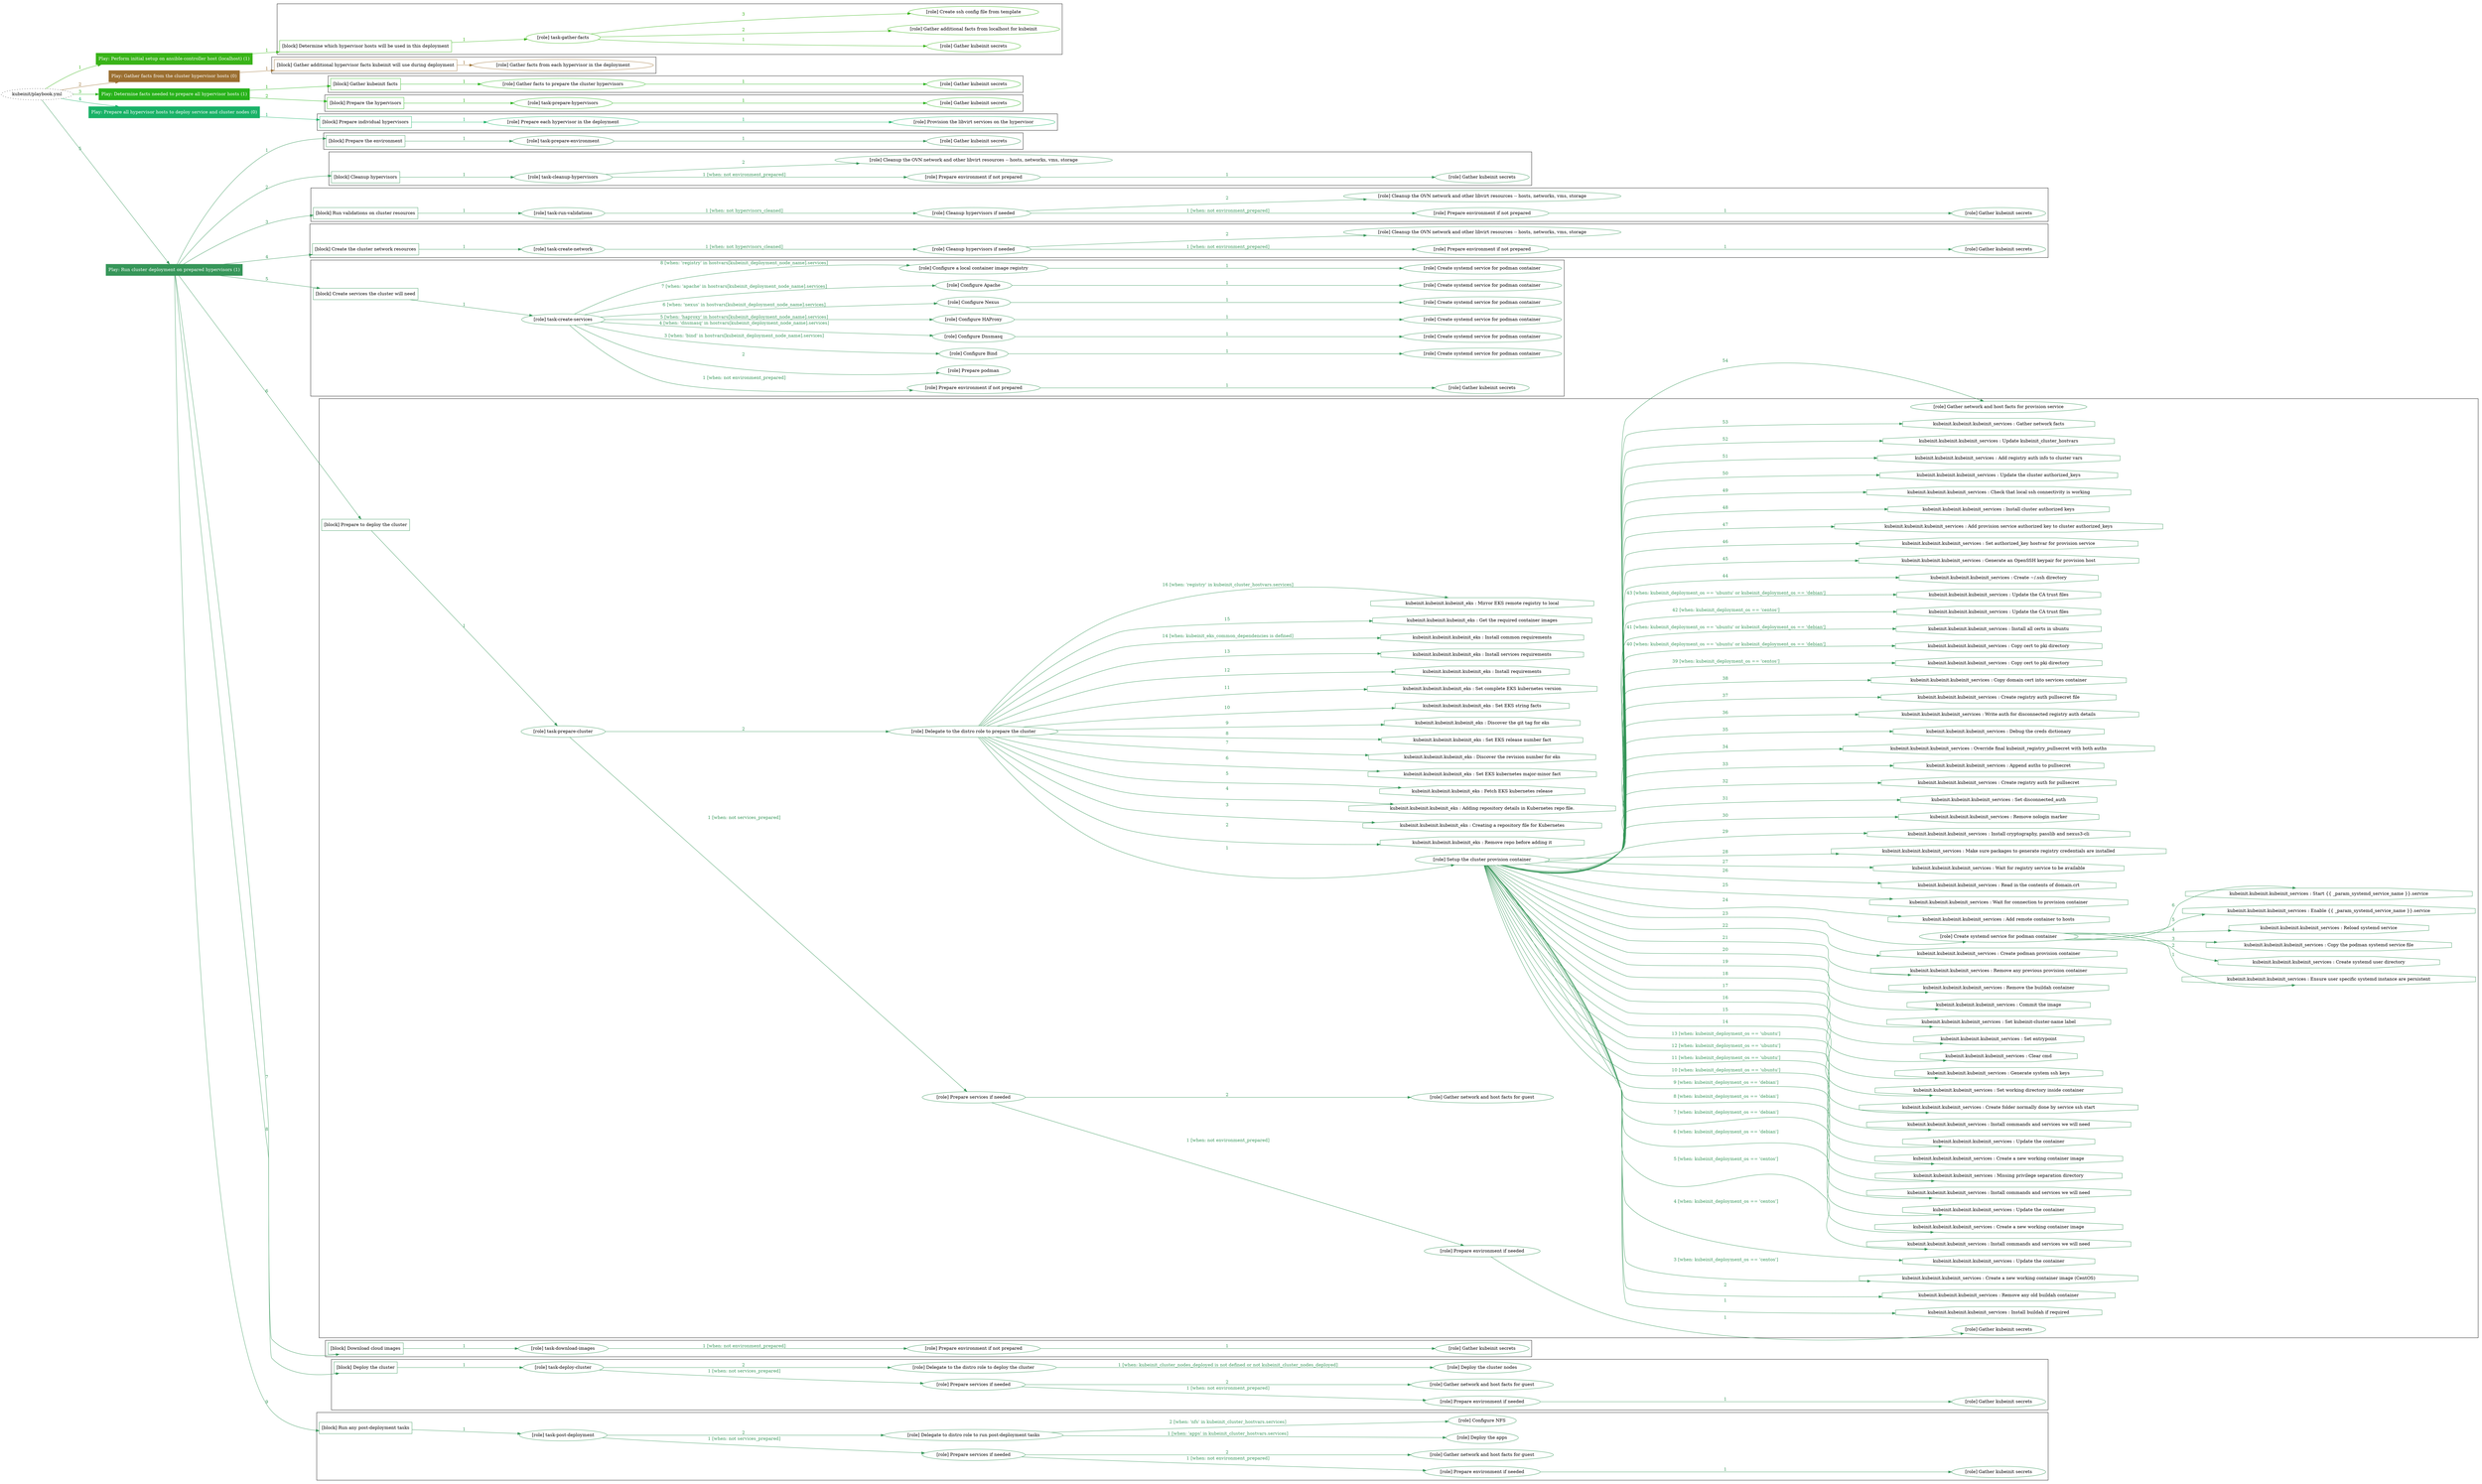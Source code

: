digraph {
	graph [concentrate=true ordering=in rankdir=LR ratio=fill]
	edge [esep=5 sep=10]
	"kubeinit/playbook.yml" [URL="/home/runner/work/kubeinit/kubeinit/kubeinit/playbook.yml" id=playbook_1b2f98b5 style=dotted]
	"kubeinit/playbook.yml" -> play_dc56debf [label="1 " color="#39b418" fontcolor="#39b418" id=edge_008435ab labeltooltip="1 " tooltip="1 "]
	subgraph "Play: Perform initial setup on ansible-controller host (localhost) (1)" {
		play_dc56debf [label="Play: Perform initial setup on ansible-controller host (localhost) (1)" URL="/home/runner/work/kubeinit/kubeinit/kubeinit/playbook.yml" color="#39b418" fontcolor="#ffffff" id=play_dc56debf shape=box style=filled tooltip=localhost]
		play_dc56debf -> block_f7e2fb1e [label=1 color="#39b418" fontcolor="#39b418" id=edge_f8c1bb11 labeltooltip=1 tooltip=1]
		subgraph cluster_block_f7e2fb1e {
			block_f7e2fb1e [label="[block] Determine which hypervisor hosts will be used in this deployment" URL="/home/runner/work/kubeinit/kubeinit/kubeinit/playbook.yml" color="#39b418" id=block_f7e2fb1e labeltooltip="Determine which hypervisor hosts will be used in this deployment" shape=box tooltip="Determine which hypervisor hosts will be used in this deployment"]
			block_f7e2fb1e -> role_ca064a0b [label="1 " color="#39b418" fontcolor="#39b418" id=edge_d8c4fea7 labeltooltip="1 " tooltip="1 "]
			subgraph "task-gather-facts" {
				role_ca064a0b [label="[role] task-gather-facts" URL="/home/runner/work/kubeinit/kubeinit/kubeinit/playbook.yml" color="#39b418" id=role_ca064a0b tooltip="task-gather-facts"]
				role_ca064a0b -> role_9bca161e [label="1 " color="#39b418" fontcolor="#39b418" id=edge_0575649a labeltooltip="1 " tooltip="1 "]
				subgraph "Gather kubeinit secrets" {
					role_9bca161e [label="[role] Gather kubeinit secrets" URL="/home/runner/.ansible/collections/ansible_collections/kubeinit/kubeinit/roles/kubeinit_prepare/tasks/build_hypervisors_group.yml" color="#39b418" id=role_9bca161e tooltip="Gather kubeinit secrets"]
				}
				role_ca064a0b -> role_e7364f00 [label="2 " color="#39b418" fontcolor="#39b418" id=edge_822c8244 labeltooltip="2 " tooltip="2 "]
				subgraph "Gather additional facts from localhost for kubeinit" {
					role_e7364f00 [label="[role] Gather additional facts from localhost for kubeinit" URL="/home/runner/.ansible/collections/ansible_collections/kubeinit/kubeinit/roles/kubeinit_prepare/tasks/build_hypervisors_group.yml" color="#39b418" id=role_e7364f00 tooltip="Gather additional facts from localhost for kubeinit"]
				}
				role_ca064a0b -> role_38372920 [label="3 " color="#39b418" fontcolor="#39b418" id=edge_51c727b1 labeltooltip="3 " tooltip="3 "]
				subgraph "Create ssh config file from template" {
					role_38372920 [label="[role] Create ssh config file from template" URL="/home/runner/.ansible/collections/ansible_collections/kubeinit/kubeinit/roles/kubeinit_prepare/tasks/build_hypervisors_group.yml" color="#39b418" id=role_38372920 tooltip="Create ssh config file from template"]
				}
			}
		}
	}
	"kubeinit/playbook.yml" -> play_2a4cb650 [label="2 " color="#9b6f31" fontcolor="#9b6f31" id=edge_6c84dfc7 labeltooltip="2 " tooltip="2 "]
	subgraph "Play: Gather facts from the cluster hypervisor hosts (0)" {
		play_2a4cb650 [label="Play: Gather facts from the cluster hypervisor hosts (0)" URL="/home/runner/work/kubeinit/kubeinit/kubeinit/playbook.yml" color="#9b6f31" fontcolor="#ffffff" id=play_2a4cb650 shape=box style=filled tooltip="Play: Gather facts from the cluster hypervisor hosts (0)"]
		play_2a4cb650 -> block_a188737b [label=1 color="#9b6f31" fontcolor="#9b6f31" id=edge_13a1b998 labeltooltip=1 tooltip=1]
		subgraph cluster_block_a188737b {
			block_a188737b [label="[block] Gather additional hypervisor facts kubeinit will use during deployment" URL="/home/runner/work/kubeinit/kubeinit/kubeinit/playbook.yml" color="#9b6f31" id=block_a188737b labeltooltip="Gather additional hypervisor facts kubeinit will use during deployment" shape=box tooltip="Gather additional hypervisor facts kubeinit will use during deployment"]
			block_a188737b -> role_c57a138a [label="1 " color="#9b6f31" fontcolor="#9b6f31" id=edge_e8def517 labeltooltip="1 " tooltip="1 "]
			subgraph "Gather facts from each hypervisor in the deployment" {
				role_c57a138a [label="[role] Gather facts from each hypervisor in the deployment" URL="/home/runner/work/kubeinit/kubeinit/kubeinit/playbook.yml" color="#9b6f31" id=role_c57a138a tooltip="Gather facts from each hypervisor in the deployment"]
			}
		}
	}
	"kubeinit/playbook.yml" -> play_cd600b67 [label="3 " color="#27b21a" fontcolor="#27b21a" id=edge_4874d248 labeltooltip="3 " tooltip="3 "]
	subgraph "Play: Determine facts needed to prepare all hypervisor hosts (1)" {
		play_cd600b67 [label="Play: Determine facts needed to prepare all hypervisor hosts (1)" URL="/home/runner/work/kubeinit/kubeinit/kubeinit/playbook.yml" color="#27b21a" fontcolor="#ffffff" id=play_cd600b67 shape=box style=filled tooltip=localhost]
		play_cd600b67 -> block_07a4bf4e [label=1 color="#27b21a" fontcolor="#27b21a" id=edge_77bf2735 labeltooltip=1 tooltip=1]
		subgraph cluster_block_07a4bf4e {
			block_07a4bf4e [label="[block] Gather kubeinit facts" URL="/home/runner/work/kubeinit/kubeinit/kubeinit/playbook.yml" color="#27b21a" id=block_07a4bf4e labeltooltip="Gather kubeinit facts" shape=box tooltip="Gather kubeinit facts"]
			block_07a4bf4e -> role_9ff9d18e [label="1 " color="#27b21a" fontcolor="#27b21a" id=edge_d691a049 labeltooltip="1 " tooltip="1 "]
			subgraph "Gather facts to prepare the cluster hypervisors" {
				role_9ff9d18e [label="[role] Gather facts to prepare the cluster hypervisors" URL="/home/runner/work/kubeinit/kubeinit/kubeinit/playbook.yml" color="#27b21a" id=role_9ff9d18e tooltip="Gather facts to prepare the cluster hypervisors"]
				role_9ff9d18e -> role_2b0a7bb5 [label="1 " color="#27b21a" fontcolor="#27b21a" id=edge_49655392 labeltooltip="1 " tooltip="1 "]
				subgraph "Gather kubeinit secrets" {
					role_2b0a7bb5 [label="[role] Gather kubeinit secrets" URL="/home/runner/.ansible/collections/ansible_collections/kubeinit/kubeinit/roles/kubeinit_prepare/tasks/gather_kubeinit_facts.yml" color="#27b21a" id=role_2b0a7bb5 tooltip="Gather kubeinit secrets"]
				}
			}
		}
		play_cd600b67 -> block_7efd0b55 [label=2 color="#27b21a" fontcolor="#27b21a" id=edge_a3c5e066 labeltooltip=2 tooltip=2]
		subgraph cluster_block_7efd0b55 {
			block_7efd0b55 [label="[block] Prepare the hypervisors" URL="/home/runner/work/kubeinit/kubeinit/kubeinit/playbook.yml" color="#27b21a" id=block_7efd0b55 labeltooltip="Prepare the hypervisors" shape=box tooltip="Prepare the hypervisors"]
			block_7efd0b55 -> role_a9aec22e [label="1 " color="#27b21a" fontcolor="#27b21a" id=edge_1f1a3fd6 labeltooltip="1 " tooltip="1 "]
			subgraph "task-prepare-hypervisors" {
				role_a9aec22e [label="[role] task-prepare-hypervisors" URL="/home/runner/work/kubeinit/kubeinit/kubeinit/playbook.yml" color="#27b21a" id=role_a9aec22e tooltip="task-prepare-hypervisors"]
				role_a9aec22e -> role_6beda264 [label="1 " color="#27b21a" fontcolor="#27b21a" id=edge_3557821c labeltooltip="1 " tooltip="1 "]
				subgraph "Gather kubeinit secrets" {
					role_6beda264 [label="[role] Gather kubeinit secrets" URL="/home/runner/.ansible/collections/ansible_collections/kubeinit/kubeinit/roles/kubeinit_prepare/tasks/gather_kubeinit_facts.yml" color="#27b21a" id=role_6beda264 tooltip="Gather kubeinit secrets"]
				}
			}
		}
	}
	"kubeinit/playbook.yml" -> play_1367adac [label="4 " color="#1ab268" fontcolor="#1ab268" id=edge_402107a6 labeltooltip="4 " tooltip="4 "]
	subgraph "Play: Prepare all hypervisor hosts to deploy service and cluster nodes (0)" {
		play_1367adac [label="Play: Prepare all hypervisor hosts to deploy service and cluster nodes (0)" URL="/home/runner/work/kubeinit/kubeinit/kubeinit/playbook.yml" color="#1ab268" fontcolor="#ffffff" id=play_1367adac shape=box style=filled tooltip="Play: Prepare all hypervisor hosts to deploy service and cluster nodes (0)"]
		play_1367adac -> block_15de37ba [label=1 color="#1ab268" fontcolor="#1ab268" id=edge_1dcfe32b labeltooltip=1 tooltip=1]
		subgraph cluster_block_15de37ba {
			block_15de37ba [label="[block] Prepare individual hypervisors" URL="/home/runner/work/kubeinit/kubeinit/kubeinit/playbook.yml" color="#1ab268" id=block_15de37ba labeltooltip="Prepare individual hypervisors" shape=box tooltip="Prepare individual hypervisors"]
			block_15de37ba -> role_5ec312f6 [label="1 " color="#1ab268" fontcolor="#1ab268" id=edge_1eeee9e4 labeltooltip="1 " tooltip="1 "]
			subgraph "Prepare each hypervisor in the deployment" {
				role_5ec312f6 [label="[role] Prepare each hypervisor in the deployment" URL="/home/runner/work/kubeinit/kubeinit/kubeinit/playbook.yml" color="#1ab268" id=role_5ec312f6 tooltip="Prepare each hypervisor in the deployment"]
				role_5ec312f6 -> role_4260ede9 [label="1 " color="#1ab268" fontcolor="#1ab268" id=edge_0bf62ad8 labeltooltip="1 " tooltip="1 "]
				subgraph "Provision the libvirt services on the hypervisor" {
					role_4260ede9 [label="[role] Provision the libvirt services on the hypervisor" URL="/home/runner/.ansible/collections/ansible_collections/kubeinit/kubeinit/roles/kubeinit_prepare/tasks/prepare_hypervisor.yml" color="#1ab268" id=role_4260ede9 tooltip="Provision the libvirt services on the hypervisor"]
				}
			}
		}
	}
	"kubeinit/playbook.yml" -> play_d72f01a0 [label="5 " color="#369659" fontcolor="#369659" id=edge_31860dba labeltooltip="5 " tooltip="5 "]
	subgraph "Play: Run cluster deployment on prepared hypervisors (1)" {
		play_d72f01a0 [label="Play: Run cluster deployment on prepared hypervisors (1)" URL="/home/runner/work/kubeinit/kubeinit/kubeinit/playbook.yml" color="#369659" fontcolor="#ffffff" id=play_d72f01a0 shape=box style=filled tooltip=localhost]
		play_d72f01a0 -> block_7bf42e08 [label=1 color="#369659" fontcolor="#369659" id=edge_a69ef073 labeltooltip=1 tooltip=1]
		subgraph cluster_block_7bf42e08 {
			block_7bf42e08 [label="[block] Prepare the environment" URL="/home/runner/work/kubeinit/kubeinit/kubeinit/playbook.yml" color="#369659" id=block_7bf42e08 labeltooltip="Prepare the environment" shape=box tooltip="Prepare the environment"]
			block_7bf42e08 -> role_70f6d563 [label="1 " color="#369659" fontcolor="#369659" id=edge_3406dbf6 labeltooltip="1 " tooltip="1 "]
			subgraph "task-prepare-environment" {
				role_70f6d563 [label="[role] task-prepare-environment" URL="/home/runner/work/kubeinit/kubeinit/kubeinit/playbook.yml" color="#369659" id=role_70f6d563 tooltip="task-prepare-environment"]
				role_70f6d563 -> role_a1527028 [label="1 " color="#369659" fontcolor="#369659" id=edge_67ee97cc labeltooltip="1 " tooltip="1 "]
				subgraph "Gather kubeinit secrets" {
					role_a1527028 [label="[role] Gather kubeinit secrets" URL="/home/runner/.ansible/collections/ansible_collections/kubeinit/kubeinit/roles/kubeinit_prepare/tasks/gather_kubeinit_facts.yml" color="#369659" id=role_a1527028 tooltip="Gather kubeinit secrets"]
				}
			}
		}
		play_d72f01a0 -> block_062fdeb3 [label=2 color="#369659" fontcolor="#369659" id=edge_f492cf59 labeltooltip=2 tooltip=2]
		subgraph cluster_block_062fdeb3 {
			block_062fdeb3 [label="[block] Cleanup hypervisors" URL="/home/runner/work/kubeinit/kubeinit/kubeinit/playbook.yml" color="#369659" id=block_062fdeb3 labeltooltip="Cleanup hypervisors" shape=box tooltip="Cleanup hypervisors"]
			block_062fdeb3 -> role_d1831641 [label="1 " color="#369659" fontcolor="#369659" id=edge_856c4c8b labeltooltip="1 " tooltip="1 "]
			subgraph "task-cleanup-hypervisors" {
				role_d1831641 [label="[role] task-cleanup-hypervisors" URL="/home/runner/work/kubeinit/kubeinit/kubeinit/playbook.yml" color="#369659" id=role_d1831641 tooltip="task-cleanup-hypervisors"]
				role_d1831641 -> role_528b224d [label="1 [when: not environment_prepared]" color="#369659" fontcolor="#369659" id=edge_b3c863e4 labeltooltip="1 [when: not environment_prepared]" tooltip="1 [when: not environment_prepared]"]
				subgraph "Prepare environment if not prepared" {
					role_528b224d [label="[role] Prepare environment if not prepared" URL="/home/runner/.ansible/collections/ansible_collections/kubeinit/kubeinit/roles/kubeinit_prepare/tasks/cleanup_hypervisors.yml" color="#369659" id=role_528b224d tooltip="Prepare environment if not prepared"]
					role_528b224d -> role_72096ef6 [label="1 " color="#369659" fontcolor="#369659" id=edge_66ff0424 labeltooltip="1 " tooltip="1 "]
					subgraph "Gather kubeinit secrets" {
						role_72096ef6 [label="[role] Gather kubeinit secrets" URL="/home/runner/.ansible/collections/ansible_collections/kubeinit/kubeinit/roles/kubeinit_prepare/tasks/gather_kubeinit_facts.yml" color="#369659" id=role_72096ef6 tooltip="Gather kubeinit secrets"]
					}
				}
				role_d1831641 -> role_aee0f5dc [label="2 " color="#369659" fontcolor="#369659" id=edge_8defbf3f labeltooltip="2 " tooltip="2 "]
				subgraph "Cleanup the OVN network and other libvirt resources -- hosts, networks, vms, storage" {
					role_aee0f5dc [label="[role] Cleanup the OVN network and other libvirt resources -- hosts, networks, vms, storage" URL="/home/runner/.ansible/collections/ansible_collections/kubeinit/kubeinit/roles/kubeinit_prepare/tasks/cleanup_hypervisors.yml" color="#369659" id=role_aee0f5dc tooltip="Cleanup the OVN network and other libvirt resources -- hosts, networks, vms, storage"]
				}
			}
		}
		play_d72f01a0 -> block_43713e6d [label=3 color="#369659" fontcolor="#369659" id=edge_9238d685 labeltooltip=3 tooltip=3]
		subgraph cluster_block_43713e6d {
			block_43713e6d [label="[block] Run validations on cluster resources" URL="/home/runner/work/kubeinit/kubeinit/kubeinit/playbook.yml" color="#369659" id=block_43713e6d labeltooltip="Run validations on cluster resources" shape=box tooltip="Run validations on cluster resources"]
			block_43713e6d -> role_616735c5 [label="1 " color="#369659" fontcolor="#369659" id=edge_1e30b91f labeltooltip="1 " tooltip="1 "]
			subgraph "task-run-validations" {
				role_616735c5 [label="[role] task-run-validations" URL="/home/runner/work/kubeinit/kubeinit/kubeinit/playbook.yml" color="#369659" id=role_616735c5 tooltip="task-run-validations"]
				role_616735c5 -> role_3864406c [label="1 [when: not hypervisors_cleaned]" color="#369659" fontcolor="#369659" id=edge_61896cd8 labeltooltip="1 [when: not hypervisors_cleaned]" tooltip="1 [when: not hypervisors_cleaned]"]
				subgraph "Cleanup hypervisors if needed" {
					role_3864406c [label="[role] Cleanup hypervisors if needed" URL="/home/runner/.ansible/collections/ansible_collections/kubeinit/kubeinit/roles/kubeinit_validations/tasks/main.yml" color="#369659" id=role_3864406c tooltip="Cleanup hypervisors if needed"]
					role_3864406c -> role_c7d98e50 [label="1 [when: not environment_prepared]" color="#369659" fontcolor="#369659" id=edge_1903156f labeltooltip="1 [when: not environment_prepared]" tooltip="1 [when: not environment_prepared]"]
					subgraph "Prepare environment if not prepared" {
						role_c7d98e50 [label="[role] Prepare environment if not prepared" URL="/home/runner/.ansible/collections/ansible_collections/kubeinit/kubeinit/roles/kubeinit_prepare/tasks/cleanup_hypervisors.yml" color="#369659" id=role_c7d98e50 tooltip="Prepare environment if not prepared"]
						role_c7d98e50 -> role_edfc1731 [label="1 " color="#369659" fontcolor="#369659" id=edge_e19d2990 labeltooltip="1 " tooltip="1 "]
						subgraph "Gather kubeinit secrets" {
							role_edfc1731 [label="[role] Gather kubeinit secrets" URL="/home/runner/.ansible/collections/ansible_collections/kubeinit/kubeinit/roles/kubeinit_prepare/tasks/gather_kubeinit_facts.yml" color="#369659" id=role_edfc1731 tooltip="Gather kubeinit secrets"]
						}
					}
					role_3864406c -> role_d75cd265 [label="2 " color="#369659" fontcolor="#369659" id=edge_ef1554df labeltooltip="2 " tooltip="2 "]
					subgraph "Cleanup the OVN network and other libvirt resources -- hosts, networks, vms, storage" {
						role_d75cd265 [label="[role] Cleanup the OVN network and other libvirt resources -- hosts, networks, vms, storage" URL="/home/runner/.ansible/collections/ansible_collections/kubeinit/kubeinit/roles/kubeinit_prepare/tasks/cleanup_hypervisors.yml" color="#369659" id=role_d75cd265 tooltip="Cleanup the OVN network and other libvirt resources -- hosts, networks, vms, storage"]
					}
				}
			}
		}
		play_d72f01a0 -> block_1cb1f78c [label=4 color="#369659" fontcolor="#369659" id=edge_726e51b8 labeltooltip=4 tooltip=4]
		subgraph cluster_block_1cb1f78c {
			block_1cb1f78c [label="[block] Create the cluster network resources" URL="/home/runner/work/kubeinit/kubeinit/kubeinit/playbook.yml" color="#369659" id=block_1cb1f78c labeltooltip="Create the cluster network resources" shape=box tooltip="Create the cluster network resources"]
			block_1cb1f78c -> role_70af30c0 [label="1 " color="#369659" fontcolor="#369659" id=edge_ca4bd813 labeltooltip="1 " tooltip="1 "]
			subgraph "task-create-network" {
				role_70af30c0 [label="[role] task-create-network" URL="/home/runner/work/kubeinit/kubeinit/kubeinit/playbook.yml" color="#369659" id=role_70af30c0 tooltip="task-create-network"]
				role_70af30c0 -> role_6acc57d5 [label="1 [when: not hypervisors_cleaned]" color="#369659" fontcolor="#369659" id=edge_b83ed2a6 labeltooltip="1 [when: not hypervisors_cleaned]" tooltip="1 [when: not hypervisors_cleaned]"]
				subgraph "Cleanup hypervisors if needed" {
					role_6acc57d5 [label="[role] Cleanup hypervisors if needed" URL="/home/runner/.ansible/collections/ansible_collections/kubeinit/kubeinit/roles/kubeinit_libvirt/tasks/create_network.yml" color="#369659" id=role_6acc57d5 tooltip="Cleanup hypervisors if needed"]
					role_6acc57d5 -> role_6a7b2ff6 [label="1 [when: not environment_prepared]" color="#369659" fontcolor="#369659" id=edge_385dad84 labeltooltip="1 [when: not environment_prepared]" tooltip="1 [when: not environment_prepared]"]
					subgraph "Prepare environment if not prepared" {
						role_6a7b2ff6 [label="[role] Prepare environment if not prepared" URL="/home/runner/.ansible/collections/ansible_collections/kubeinit/kubeinit/roles/kubeinit_prepare/tasks/cleanup_hypervisors.yml" color="#369659" id=role_6a7b2ff6 tooltip="Prepare environment if not prepared"]
						role_6a7b2ff6 -> role_29287cd8 [label="1 " color="#369659" fontcolor="#369659" id=edge_7178e2ee labeltooltip="1 " tooltip="1 "]
						subgraph "Gather kubeinit secrets" {
							role_29287cd8 [label="[role] Gather kubeinit secrets" URL="/home/runner/.ansible/collections/ansible_collections/kubeinit/kubeinit/roles/kubeinit_prepare/tasks/gather_kubeinit_facts.yml" color="#369659" id=role_29287cd8 tooltip="Gather kubeinit secrets"]
						}
					}
					role_6acc57d5 -> role_e87dcc1b [label="2 " color="#369659" fontcolor="#369659" id=edge_8d1162d3 labeltooltip="2 " tooltip="2 "]
					subgraph "Cleanup the OVN network and other libvirt resources -- hosts, networks, vms, storage" {
						role_e87dcc1b [label="[role] Cleanup the OVN network and other libvirt resources -- hosts, networks, vms, storage" URL="/home/runner/.ansible/collections/ansible_collections/kubeinit/kubeinit/roles/kubeinit_prepare/tasks/cleanup_hypervisors.yml" color="#369659" id=role_e87dcc1b tooltip="Cleanup the OVN network and other libvirt resources -- hosts, networks, vms, storage"]
					}
				}
			}
		}
		play_d72f01a0 -> block_8047fd7d [label=5 color="#369659" fontcolor="#369659" id=edge_de67199f labeltooltip=5 tooltip=5]
		subgraph cluster_block_8047fd7d {
			block_8047fd7d [label="[block] Create services the cluster will need" URL="/home/runner/work/kubeinit/kubeinit/kubeinit/playbook.yml" color="#369659" id=block_8047fd7d labeltooltip="Create services the cluster will need" shape=box tooltip="Create services the cluster will need"]
			block_8047fd7d -> role_3d4c8d0e [label="1 " color="#369659" fontcolor="#369659" id=edge_731ca3ad labeltooltip="1 " tooltip="1 "]
			subgraph "task-create-services" {
				role_3d4c8d0e [label="[role] task-create-services" URL="/home/runner/work/kubeinit/kubeinit/kubeinit/playbook.yml" color="#369659" id=role_3d4c8d0e tooltip="task-create-services"]
				role_3d4c8d0e -> role_dceb3f8f [label="1 [when: not environment_prepared]" color="#369659" fontcolor="#369659" id=edge_112e71cb labeltooltip="1 [when: not environment_prepared]" tooltip="1 [when: not environment_prepared]"]
				subgraph "Prepare environment if not prepared" {
					role_dceb3f8f [label="[role] Prepare environment if not prepared" URL="/home/runner/.ansible/collections/ansible_collections/kubeinit/kubeinit/roles/kubeinit_services/tasks/main.yml" color="#369659" id=role_dceb3f8f tooltip="Prepare environment if not prepared"]
					role_dceb3f8f -> role_cb2cd1c1 [label="1 " color="#369659" fontcolor="#369659" id=edge_86f01cf7 labeltooltip="1 " tooltip="1 "]
					subgraph "Gather kubeinit secrets" {
						role_cb2cd1c1 [label="[role] Gather kubeinit secrets" URL="/home/runner/.ansible/collections/ansible_collections/kubeinit/kubeinit/roles/kubeinit_prepare/tasks/gather_kubeinit_facts.yml" color="#369659" id=role_cb2cd1c1 tooltip="Gather kubeinit secrets"]
					}
				}
				role_3d4c8d0e -> role_a3aa6c52 [label="2 " color="#369659" fontcolor="#369659" id=edge_c6af8401 labeltooltip="2 " tooltip="2 "]
				subgraph "Prepare podman" {
					role_a3aa6c52 [label="[role] Prepare podman" URL="/home/runner/.ansible/collections/ansible_collections/kubeinit/kubeinit/roles/kubeinit_services/tasks/00_create_service_pod.yml" color="#369659" id=role_a3aa6c52 tooltip="Prepare podman"]
				}
				role_3d4c8d0e -> role_05cf50aa [label="3 [when: 'bind' in hostvars[kubeinit_deployment_node_name].services]" color="#369659" fontcolor="#369659" id=edge_bda81a41 labeltooltip="3 [when: 'bind' in hostvars[kubeinit_deployment_node_name].services]" tooltip="3 [when: 'bind' in hostvars[kubeinit_deployment_node_name].services]"]
				subgraph "Configure Bind" {
					role_05cf50aa [label="[role] Configure Bind" URL="/home/runner/.ansible/collections/ansible_collections/kubeinit/kubeinit/roles/kubeinit_services/tasks/start_services_containers.yml" color="#369659" id=role_05cf50aa tooltip="Configure Bind"]
					role_05cf50aa -> role_3451d3b4 [label="1 " color="#369659" fontcolor="#369659" id=edge_46667af3 labeltooltip="1 " tooltip="1 "]
					subgraph "Create systemd service for podman container" {
						role_3451d3b4 [label="[role] Create systemd service for podman container" URL="/home/runner/.ansible/collections/ansible_collections/kubeinit/kubeinit/roles/kubeinit_bind/tasks/main.yml" color="#369659" id=role_3451d3b4 tooltip="Create systemd service for podman container"]
					}
				}
				role_3d4c8d0e -> role_58129774 [label="4 [when: 'dnsmasq' in hostvars[kubeinit_deployment_node_name].services]" color="#369659" fontcolor="#369659" id=edge_09c6743d labeltooltip="4 [when: 'dnsmasq' in hostvars[kubeinit_deployment_node_name].services]" tooltip="4 [when: 'dnsmasq' in hostvars[kubeinit_deployment_node_name].services]"]
				subgraph "Configure Dnsmasq" {
					role_58129774 [label="[role] Configure Dnsmasq" URL="/home/runner/.ansible/collections/ansible_collections/kubeinit/kubeinit/roles/kubeinit_services/tasks/start_services_containers.yml" color="#369659" id=role_58129774 tooltip="Configure Dnsmasq"]
					role_58129774 -> role_f04a1e0d [label="1 " color="#369659" fontcolor="#369659" id=edge_c87ade71 labeltooltip="1 " tooltip="1 "]
					subgraph "Create systemd service for podman container" {
						role_f04a1e0d [label="[role] Create systemd service for podman container" URL="/home/runner/.ansible/collections/ansible_collections/kubeinit/kubeinit/roles/kubeinit_dnsmasq/tasks/main.yml" color="#369659" id=role_f04a1e0d tooltip="Create systemd service for podman container"]
					}
				}
				role_3d4c8d0e -> role_22e61d8d [label="5 [when: 'haproxy' in hostvars[kubeinit_deployment_node_name].services]" color="#369659" fontcolor="#369659" id=edge_b47a0eef labeltooltip="5 [when: 'haproxy' in hostvars[kubeinit_deployment_node_name].services]" tooltip="5 [when: 'haproxy' in hostvars[kubeinit_deployment_node_name].services]"]
				subgraph "Configure HAProxy" {
					role_22e61d8d [label="[role] Configure HAProxy" URL="/home/runner/.ansible/collections/ansible_collections/kubeinit/kubeinit/roles/kubeinit_services/tasks/start_services_containers.yml" color="#369659" id=role_22e61d8d tooltip="Configure HAProxy"]
					role_22e61d8d -> role_006d3295 [label="1 " color="#369659" fontcolor="#369659" id=edge_6c1eace2 labeltooltip="1 " tooltip="1 "]
					subgraph "Create systemd service for podman container" {
						role_006d3295 [label="[role] Create systemd service for podman container" URL="/home/runner/.ansible/collections/ansible_collections/kubeinit/kubeinit/roles/kubeinit_haproxy/tasks/main.yml" color="#369659" id=role_006d3295 tooltip="Create systemd service for podman container"]
					}
				}
				role_3d4c8d0e -> role_a93940a2 [label="6 [when: 'nexus' in hostvars[kubeinit_deployment_node_name].services]" color="#369659" fontcolor="#369659" id=edge_5b713236 labeltooltip="6 [when: 'nexus' in hostvars[kubeinit_deployment_node_name].services]" tooltip="6 [when: 'nexus' in hostvars[kubeinit_deployment_node_name].services]"]
				subgraph "Configure Nexus" {
					role_a93940a2 [label="[role] Configure Nexus" URL="/home/runner/.ansible/collections/ansible_collections/kubeinit/kubeinit/roles/kubeinit_services/tasks/start_services_containers.yml" color="#369659" id=role_a93940a2 tooltip="Configure Nexus"]
					role_a93940a2 -> role_7d6f97ec [label="1 " color="#369659" fontcolor="#369659" id=edge_03a2c761 labeltooltip="1 " tooltip="1 "]
					subgraph "Create systemd service for podman container" {
						role_7d6f97ec [label="[role] Create systemd service for podman container" URL="/home/runner/.ansible/collections/ansible_collections/kubeinit/kubeinit/roles/kubeinit_nexus/tasks/main.yml" color="#369659" id=role_7d6f97ec tooltip="Create systemd service for podman container"]
					}
				}
				role_3d4c8d0e -> role_071cca8f [label="7 [when: 'apache' in hostvars[kubeinit_deployment_node_name].services]" color="#369659" fontcolor="#369659" id=edge_39f40b52 labeltooltip="7 [when: 'apache' in hostvars[kubeinit_deployment_node_name].services]" tooltip="7 [when: 'apache' in hostvars[kubeinit_deployment_node_name].services]"]
				subgraph "Configure Apache" {
					role_071cca8f [label="[role] Configure Apache" URL="/home/runner/.ansible/collections/ansible_collections/kubeinit/kubeinit/roles/kubeinit_services/tasks/start_services_containers.yml" color="#369659" id=role_071cca8f tooltip="Configure Apache"]
					role_071cca8f -> role_5091ad5f [label="1 " color="#369659" fontcolor="#369659" id=edge_d759a6d2 labeltooltip="1 " tooltip="1 "]
					subgraph "Create systemd service for podman container" {
						role_5091ad5f [label="[role] Create systemd service for podman container" URL="/home/runner/.ansible/collections/ansible_collections/kubeinit/kubeinit/roles/kubeinit_apache/tasks/main.yml" color="#369659" id=role_5091ad5f tooltip="Create systemd service for podman container"]
					}
				}
				role_3d4c8d0e -> role_98ab0f11 [label="8 [when: 'registry' in hostvars[kubeinit_deployment_node_name].services]" color="#369659" fontcolor="#369659" id=edge_7539af4f labeltooltip="8 [when: 'registry' in hostvars[kubeinit_deployment_node_name].services]" tooltip="8 [when: 'registry' in hostvars[kubeinit_deployment_node_name].services]"]
				subgraph "Configure a local container image registry" {
					role_98ab0f11 [label="[role] Configure a local container image registry" URL="/home/runner/.ansible/collections/ansible_collections/kubeinit/kubeinit/roles/kubeinit_services/tasks/start_services_containers.yml" color="#369659" id=role_98ab0f11 tooltip="Configure a local container image registry"]
					role_98ab0f11 -> role_546bf5ec [label="1 " color="#369659" fontcolor="#369659" id=edge_d261a6a4 labeltooltip="1 " tooltip="1 "]
					subgraph "Create systemd service for podman container" {
						role_546bf5ec [label="[role] Create systemd service for podman container" URL="/home/runner/.ansible/collections/ansible_collections/kubeinit/kubeinit/roles/kubeinit_registry/tasks/main.yml" color="#369659" id=role_546bf5ec tooltip="Create systemd service for podman container"]
					}
				}
			}
		}
		play_d72f01a0 -> block_bb8c4bfe [label=6 color="#369659" fontcolor="#369659" id=edge_698317c9 labeltooltip=6 tooltip=6]
		subgraph cluster_block_bb8c4bfe {
			block_bb8c4bfe [label="[block] Prepare to deploy the cluster" URL="/home/runner/work/kubeinit/kubeinit/kubeinit/playbook.yml" color="#369659" id=block_bb8c4bfe labeltooltip="Prepare to deploy the cluster" shape=box tooltip="Prepare to deploy the cluster"]
			block_bb8c4bfe -> role_0ea80dcb [label="1 " color="#369659" fontcolor="#369659" id=edge_a37ed3aa labeltooltip="1 " tooltip="1 "]
			subgraph "task-prepare-cluster" {
				role_0ea80dcb [label="[role] task-prepare-cluster" URL="/home/runner/work/kubeinit/kubeinit/kubeinit/playbook.yml" color="#369659" id=role_0ea80dcb tooltip="task-prepare-cluster"]
				role_0ea80dcb -> role_11035414 [label="1 [when: not services_prepared]" color="#369659" fontcolor="#369659" id=edge_1519e841 labeltooltip="1 [when: not services_prepared]" tooltip="1 [when: not services_prepared]"]
				subgraph "Prepare services if needed" {
					role_11035414 [label="[role] Prepare services if needed" URL="/home/runner/.ansible/collections/ansible_collections/kubeinit/kubeinit/roles/kubeinit_prepare/tasks/prepare_cluster.yml" color="#369659" id=role_11035414 tooltip="Prepare services if needed"]
					role_11035414 -> role_e4536387 [label="1 [when: not environment_prepared]" color="#369659" fontcolor="#369659" id=edge_d3ccb111 labeltooltip="1 [when: not environment_prepared]" tooltip="1 [when: not environment_prepared]"]
					subgraph "Prepare environment if needed" {
						role_e4536387 [label="[role] Prepare environment if needed" URL="/home/runner/.ansible/collections/ansible_collections/kubeinit/kubeinit/roles/kubeinit_services/tasks/prepare_services.yml" color="#369659" id=role_e4536387 tooltip="Prepare environment if needed"]
						role_e4536387 -> role_9d0dc181 [label="1 " color="#369659" fontcolor="#369659" id=edge_1cdd1986 labeltooltip="1 " tooltip="1 "]
						subgraph "Gather kubeinit secrets" {
							role_9d0dc181 [label="[role] Gather kubeinit secrets" URL="/home/runner/.ansible/collections/ansible_collections/kubeinit/kubeinit/roles/kubeinit_prepare/tasks/gather_kubeinit_facts.yml" color="#369659" id=role_9d0dc181 tooltip="Gather kubeinit secrets"]
						}
					}
					role_11035414 -> role_a2e2e77d [label="2 " color="#369659" fontcolor="#369659" id=edge_280d9ea4 labeltooltip="2 " tooltip="2 "]
					subgraph "Gather network and host facts for guest" {
						role_a2e2e77d [label="[role] Gather network and host facts for guest" URL="/home/runner/.ansible/collections/ansible_collections/kubeinit/kubeinit/roles/kubeinit_services/tasks/prepare_services.yml" color="#369659" id=role_a2e2e77d tooltip="Gather network and host facts for guest"]
					}
				}
				role_0ea80dcb -> role_5574932f [label="2 " color="#369659" fontcolor="#369659" id=edge_a1a61df8 labeltooltip="2 " tooltip="2 "]
				subgraph "Delegate to the distro role to prepare the cluster" {
					role_5574932f [label="[role] Delegate to the distro role to prepare the cluster" URL="/home/runner/.ansible/collections/ansible_collections/kubeinit/kubeinit/roles/kubeinit_prepare/tasks/prepare_cluster.yml" color="#369659" id=role_5574932f tooltip="Delegate to the distro role to prepare the cluster"]
					role_5574932f -> role_10cfb88b [label="1 " color="#369659" fontcolor="#369659" id=edge_a9e2ade3 labeltooltip="1 " tooltip="1 "]
					subgraph "Setup the cluster provision container" {
						role_10cfb88b [label="[role] Setup the cluster provision container" URL="/home/runner/.ansible/collections/ansible_collections/kubeinit/kubeinit/roles/kubeinit_eks/tasks/prepare_cluster.yml" color="#369659" id=role_10cfb88b tooltip="Setup the cluster provision container"]
						task_6c776d6b [label="kubeinit.kubeinit.kubeinit_services : Install buildah if required" URL="/home/runner/.ansible/collections/ansible_collections/kubeinit/kubeinit/roles/kubeinit_services/tasks/create_provision_container.yml" color="#369659" id=task_6c776d6b shape=octagon tooltip="kubeinit.kubeinit.kubeinit_services : Install buildah if required"]
						role_10cfb88b -> task_6c776d6b [label="1 " color="#369659" fontcolor="#369659" id=edge_32f29be7 labeltooltip="1 " tooltip="1 "]
						task_961715de [label="kubeinit.kubeinit.kubeinit_services : Remove any old buildah container" URL="/home/runner/.ansible/collections/ansible_collections/kubeinit/kubeinit/roles/kubeinit_services/tasks/create_provision_container.yml" color="#369659" id=task_961715de shape=octagon tooltip="kubeinit.kubeinit.kubeinit_services : Remove any old buildah container"]
						role_10cfb88b -> task_961715de [label="2 " color="#369659" fontcolor="#369659" id=edge_86edda54 labeltooltip="2 " tooltip="2 "]
						task_197f6757 [label="kubeinit.kubeinit.kubeinit_services : Create a new working container image (CentOS)" URL="/home/runner/.ansible/collections/ansible_collections/kubeinit/kubeinit/roles/kubeinit_services/tasks/create_provision_container.yml" color="#369659" id=task_197f6757 shape=octagon tooltip="kubeinit.kubeinit.kubeinit_services : Create a new working container image (CentOS)"]
						role_10cfb88b -> task_197f6757 [label="3 [when: kubeinit_deployment_os == 'centos']" color="#369659" fontcolor="#369659" id=edge_f37e1262 labeltooltip="3 [when: kubeinit_deployment_os == 'centos']" tooltip="3 [when: kubeinit_deployment_os == 'centos']"]
						task_c2d0ef09 [label="kubeinit.kubeinit.kubeinit_services : Update the container" URL="/home/runner/.ansible/collections/ansible_collections/kubeinit/kubeinit/roles/kubeinit_services/tasks/create_provision_container.yml" color="#369659" id=task_c2d0ef09 shape=octagon tooltip="kubeinit.kubeinit.kubeinit_services : Update the container"]
						role_10cfb88b -> task_c2d0ef09 [label="4 [when: kubeinit_deployment_os == 'centos']" color="#369659" fontcolor="#369659" id=edge_7398566b labeltooltip="4 [when: kubeinit_deployment_os == 'centos']" tooltip="4 [when: kubeinit_deployment_os == 'centos']"]
						task_8e88db40 [label="kubeinit.kubeinit.kubeinit_services : Install commands and services we will need" URL="/home/runner/.ansible/collections/ansible_collections/kubeinit/kubeinit/roles/kubeinit_services/tasks/create_provision_container.yml" color="#369659" id=task_8e88db40 shape=octagon tooltip="kubeinit.kubeinit.kubeinit_services : Install commands and services we will need"]
						role_10cfb88b -> task_8e88db40 [label="5 [when: kubeinit_deployment_os == 'centos']" color="#369659" fontcolor="#369659" id=edge_7b792a15 labeltooltip="5 [when: kubeinit_deployment_os == 'centos']" tooltip="5 [when: kubeinit_deployment_os == 'centos']"]
						task_2baa22cb [label="kubeinit.kubeinit.kubeinit_services : Create a new working container image" URL="/home/runner/.ansible/collections/ansible_collections/kubeinit/kubeinit/roles/kubeinit_services/tasks/create_provision_container.yml" color="#369659" id=task_2baa22cb shape=octagon tooltip="kubeinit.kubeinit.kubeinit_services : Create a new working container image"]
						role_10cfb88b -> task_2baa22cb [label="6 [when: kubeinit_deployment_os == 'debian']" color="#369659" fontcolor="#369659" id=edge_b832ffa8 labeltooltip="6 [when: kubeinit_deployment_os == 'debian']" tooltip="6 [when: kubeinit_deployment_os == 'debian']"]
						task_dc5de5ae [label="kubeinit.kubeinit.kubeinit_services : Update the container" URL="/home/runner/.ansible/collections/ansible_collections/kubeinit/kubeinit/roles/kubeinit_services/tasks/create_provision_container.yml" color="#369659" id=task_dc5de5ae shape=octagon tooltip="kubeinit.kubeinit.kubeinit_services : Update the container"]
						role_10cfb88b -> task_dc5de5ae [label="7 [when: kubeinit_deployment_os == 'debian']" color="#369659" fontcolor="#369659" id=edge_20836162 labeltooltip="7 [when: kubeinit_deployment_os == 'debian']" tooltip="7 [when: kubeinit_deployment_os == 'debian']"]
						task_34361c05 [label="kubeinit.kubeinit.kubeinit_services : Install commands and services we will need" URL="/home/runner/.ansible/collections/ansible_collections/kubeinit/kubeinit/roles/kubeinit_services/tasks/create_provision_container.yml" color="#369659" id=task_34361c05 shape=octagon tooltip="kubeinit.kubeinit.kubeinit_services : Install commands and services we will need"]
						role_10cfb88b -> task_34361c05 [label="8 [when: kubeinit_deployment_os == 'debian']" color="#369659" fontcolor="#369659" id=edge_1e8a8bdb labeltooltip="8 [when: kubeinit_deployment_os == 'debian']" tooltip="8 [when: kubeinit_deployment_os == 'debian']"]
						task_056cb52b [label="kubeinit.kubeinit.kubeinit_services : Missing privilege separation directory" URL="/home/runner/.ansible/collections/ansible_collections/kubeinit/kubeinit/roles/kubeinit_services/tasks/create_provision_container.yml" color="#369659" id=task_056cb52b shape=octagon tooltip="kubeinit.kubeinit.kubeinit_services : Missing privilege separation directory"]
						role_10cfb88b -> task_056cb52b [label="9 [when: kubeinit_deployment_os == 'debian']" color="#369659" fontcolor="#369659" id=edge_3e24d433 labeltooltip="9 [when: kubeinit_deployment_os == 'debian']" tooltip="9 [when: kubeinit_deployment_os == 'debian']"]
						task_4f370864 [label="kubeinit.kubeinit.kubeinit_services : Create a new working container image" URL="/home/runner/.ansible/collections/ansible_collections/kubeinit/kubeinit/roles/kubeinit_services/tasks/create_provision_container.yml" color="#369659" id=task_4f370864 shape=octagon tooltip="kubeinit.kubeinit.kubeinit_services : Create a new working container image"]
						role_10cfb88b -> task_4f370864 [label="10 [when: kubeinit_deployment_os == 'ubuntu']" color="#369659" fontcolor="#369659" id=edge_0788fba3 labeltooltip="10 [when: kubeinit_deployment_os == 'ubuntu']" tooltip="10 [when: kubeinit_deployment_os == 'ubuntu']"]
						task_4d01fe00 [label="kubeinit.kubeinit.kubeinit_services : Update the container" URL="/home/runner/.ansible/collections/ansible_collections/kubeinit/kubeinit/roles/kubeinit_services/tasks/create_provision_container.yml" color="#369659" id=task_4d01fe00 shape=octagon tooltip="kubeinit.kubeinit.kubeinit_services : Update the container"]
						role_10cfb88b -> task_4d01fe00 [label="11 [when: kubeinit_deployment_os == 'ubuntu']" color="#369659" fontcolor="#369659" id=edge_1caa95f4 labeltooltip="11 [when: kubeinit_deployment_os == 'ubuntu']" tooltip="11 [when: kubeinit_deployment_os == 'ubuntu']"]
						task_7cb0491a [label="kubeinit.kubeinit.kubeinit_services : Install commands and services we will need" URL="/home/runner/.ansible/collections/ansible_collections/kubeinit/kubeinit/roles/kubeinit_services/tasks/create_provision_container.yml" color="#369659" id=task_7cb0491a shape=octagon tooltip="kubeinit.kubeinit.kubeinit_services : Install commands and services we will need"]
						role_10cfb88b -> task_7cb0491a [label="12 [when: kubeinit_deployment_os == 'ubuntu']" color="#369659" fontcolor="#369659" id=edge_fd8a68be labeltooltip="12 [when: kubeinit_deployment_os == 'ubuntu']" tooltip="12 [when: kubeinit_deployment_os == 'ubuntu']"]
						task_8f925359 [label="kubeinit.kubeinit.kubeinit_services : Create folder normally done by service ssh start" URL="/home/runner/.ansible/collections/ansible_collections/kubeinit/kubeinit/roles/kubeinit_services/tasks/create_provision_container.yml" color="#369659" id=task_8f925359 shape=octagon tooltip="kubeinit.kubeinit.kubeinit_services : Create folder normally done by service ssh start"]
						role_10cfb88b -> task_8f925359 [label="13 [when: kubeinit_deployment_os == 'ubuntu']" color="#369659" fontcolor="#369659" id=edge_dfaddd30 labeltooltip="13 [when: kubeinit_deployment_os == 'ubuntu']" tooltip="13 [when: kubeinit_deployment_os == 'ubuntu']"]
						task_102ec6ac [label="kubeinit.kubeinit.kubeinit_services : Set working directory inside container" URL="/home/runner/.ansible/collections/ansible_collections/kubeinit/kubeinit/roles/kubeinit_services/tasks/create_provision_container.yml" color="#369659" id=task_102ec6ac shape=octagon tooltip="kubeinit.kubeinit.kubeinit_services : Set working directory inside container"]
						role_10cfb88b -> task_102ec6ac [label="14 " color="#369659" fontcolor="#369659" id=edge_a44e7be9 labeltooltip="14 " tooltip="14 "]
						task_06b167d2 [label="kubeinit.kubeinit.kubeinit_services : Generate system ssh keys" URL="/home/runner/.ansible/collections/ansible_collections/kubeinit/kubeinit/roles/kubeinit_services/tasks/create_provision_container.yml" color="#369659" id=task_06b167d2 shape=octagon tooltip="kubeinit.kubeinit.kubeinit_services : Generate system ssh keys"]
						role_10cfb88b -> task_06b167d2 [label="15 " color="#369659" fontcolor="#369659" id=edge_79d47bbe labeltooltip="15 " tooltip="15 "]
						task_c6e1f4c4 [label="kubeinit.kubeinit.kubeinit_services : Clear cmd" URL="/home/runner/.ansible/collections/ansible_collections/kubeinit/kubeinit/roles/kubeinit_services/tasks/create_provision_container.yml" color="#369659" id=task_c6e1f4c4 shape=octagon tooltip="kubeinit.kubeinit.kubeinit_services : Clear cmd"]
						role_10cfb88b -> task_c6e1f4c4 [label="16 " color="#369659" fontcolor="#369659" id=edge_06bbe226 labeltooltip="16 " tooltip="16 "]
						task_e7d3af40 [label="kubeinit.kubeinit.kubeinit_services : Set entrypoint" URL="/home/runner/.ansible/collections/ansible_collections/kubeinit/kubeinit/roles/kubeinit_services/tasks/create_provision_container.yml" color="#369659" id=task_e7d3af40 shape=octagon tooltip="kubeinit.kubeinit.kubeinit_services : Set entrypoint"]
						role_10cfb88b -> task_e7d3af40 [label="17 " color="#369659" fontcolor="#369659" id=edge_27df5425 labeltooltip="17 " tooltip="17 "]
						task_fe717070 [label="kubeinit.kubeinit.kubeinit_services : Set kubeinit-cluster-name label" URL="/home/runner/.ansible/collections/ansible_collections/kubeinit/kubeinit/roles/kubeinit_services/tasks/create_provision_container.yml" color="#369659" id=task_fe717070 shape=octagon tooltip="kubeinit.kubeinit.kubeinit_services : Set kubeinit-cluster-name label"]
						role_10cfb88b -> task_fe717070 [label="18 " color="#369659" fontcolor="#369659" id=edge_153eaff7 labeltooltip="18 " tooltip="18 "]
						task_b2323a09 [label="kubeinit.kubeinit.kubeinit_services : Commit the image" URL="/home/runner/.ansible/collections/ansible_collections/kubeinit/kubeinit/roles/kubeinit_services/tasks/create_provision_container.yml" color="#369659" id=task_b2323a09 shape=octagon tooltip="kubeinit.kubeinit.kubeinit_services : Commit the image"]
						role_10cfb88b -> task_b2323a09 [label="19 " color="#369659" fontcolor="#369659" id=edge_050851f3 labeltooltip="19 " tooltip="19 "]
						task_93e5ca3a [label="kubeinit.kubeinit.kubeinit_services : Remove the buildah container" URL="/home/runner/.ansible/collections/ansible_collections/kubeinit/kubeinit/roles/kubeinit_services/tasks/create_provision_container.yml" color="#369659" id=task_93e5ca3a shape=octagon tooltip="kubeinit.kubeinit.kubeinit_services : Remove the buildah container"]
						role_10cfb88b -> task_93e5ca3a [label="20 " color="#369659" fontcolor="#369659" id=edge_ea7057c3 labeltooltip="20 " tooltip="20 "]
						task_681eb392 [label="kubeinit.kubeinit.kubeinit_services : Remove any previous provision container" URL="/home/runner/.ansible/collections/ansible_collections/kubeinit/kubeinit/roles/kubeinit_services/tasks/create_provision_container.yml" color="#369659" id=task_681eb392 shape=octagon tooltip="kubeinit.kubeinit.kubeinit_services : Remove any previous provision container"]
						role_10cfb88b -> task_681eb392 [label="21 " color="#369659" fontcolor="#369659" id=edge_005229ad labeltooltip="21 " tooltip="21 "]
						task_86dc4323 [label="kubeinit.kubeinit.kubeinit_services : Create podman provision container" URL="/home/runner/.ansible/collections/ansible_collections/kubeinit/kubeinit/roles/kubeinit_services/tasks/create_provision_container.yml" color="#369659" id=task_86dc4323 shape=octagon tooltip="kubeinit.kubeinit.kubeinit_services : Create podman provision container"]
						role_10cfb88b -> task_86dc4323 [label="22 " color="#369659" fontcolor="#369659" id=edge_e6e84b96 labeltooltip="22 " tooltip="22 "]
						role_10cfb88b -> role_40214cfb [label="23 " color="#369659" fontcolor="#369659" id=edge_1992d4a2 labeltooltip="23 " tooltip="23 "]
						subgraph "Create systemd service for podman container" {
							role_40214cfb [label="[role] Create systemd service for podman container" URL="/home/runner/.ansible/collections/ansible_collections/kubeinit/kubeinit/roles/kubeinit_services/tasks/create_provision_container.yml" color="#369659" id=role_40214cfb tooltip="Create systemd service for podman container"]
							task_200a52dd [label="kubeinit.kubeinit.kubeinit_services : Ensure user specific systemd instance are persistent" URL="/home/runner/.ansible/collections/ansible_collections/kubeinit/kubeinit/roles/kubeinit_services/tasks/create_managed_service.yml" color="#369659" id=task_200a52dd shape=octagon tooltip="kubeinit.kubeinit.kubeinit_services : Ensure user specific systemd instance are persistent"]
							role_40214cfb -> task_200a52dd [label="1 " color="#369659" fontcolor="#369659" id=edge_c1e554a5 labeltooltip="1 " tooltip="1 "]
							task_88a10b55 [label="kubeinit.kubeinit.kubeinit_services : Create systemd user directory" URL="/home/runner/.ansible/collections/ansible_collections/kubeinit/kubeinit/roles/kubeinit_services/tasks/create_managed_service.yml" color="#369659" id=task_88a10b55 shape=octagon tooltip="kubeinit.kubeinit.kubeinit_services : Create systemd user directory"]
							role_40214cfb -> task_88a10b55 [label="2 " color="#369659" fontcolor="#369659" id=edge_da6ad5a3 labeltooltip="2 " tooltip="2 "]
							task_ab9dc003 [label="kubeinit.kubeinit.kubeinit_services : Copy the podman systemd service file" URL="/home/runner/.ansible/collections/ansible_collections/kubeinit/kubeinit/roles/kubeinit_services/tasks/create_managed_service.yml" color="#369659" id=task_ab9dc003 shape=octagon tooltip="kubeinit.kubeinit.kubeinit_services : Copy the podman systemd service file"]
							role_40214cfb -> task_ab9dc003 [label="3 " color="#369659" fontcolor="#369659" id=edge_fef1a2b2 labeltooltip="3 " tooltip="3 "]
							task_6e6586dc [label="kubeinit.kubeinit.kubeinit_services : Reload systemd service" URL="/home/runner/.ansible/collections/ansible_collections/kubeinit/kubeinit/roles/kubeinit_services/tasks/create_managed_service.yml" color="#369659" id=task_6e6586dc shape=octagon tooltip="kubeinit.kubeinit.kubeinit_services : Reload systemd service"]
							role_40214cfb -> task_6e6586dc [label="4 " color="#369659" fontcolor="#369659" id=edge_4efc3819 labeltooltip="4 " tooltip="4 "]
							task_4cdd8dcf [label="kubeinit.kubeinit.kubeinit_services : Enable {{ _param_systemd_service_name }}.service" URL="/home/runner/.ansible/collections/ansible_collections/kubeinit/kubeinit/roles/kubeinit_services/tasks/create_managed_service.yml" color="#369659" id=task_4cdd8dcf shape=octagon tooltip="kubeinit.kubeinit.kubeinit_services : Enable {{ _param_systemd_service_name }}.service"]
							role_40214cfb -> task_4cdd8dcf [label="5 " color="#369659" fontcolor="#369659" id=edge_106d3d7d labeltooltip="5 " tooltip="5 "]
							task_d6cf1880 [label="kubeinit.kubeinit.kubeinit_services : Start {{ _param_systemd_service_name }}.service" URL="/home/runner/.ansible/collections/ansible_collections/kubeinit/kubeinit/roles/kubeinit_services/tasks/create_managed_service.yml" color="#369659" id=task_d6cf1880 shape=octagon tooltip="kubeinit.kubeinit.kubeinit_services : Start {{ _param_systemd_service_name }}.service"]
							role_40214cfb -> task_d6cf1880 [label="6 " color="#369659" fontcolor="#369659" id=edge_c21a0aa5 labeltooltip="6 " tooltip="6 "]
						}
						task_8a182447 [label="kubeinit.kubeinit.kubeinit_services : Add remote container to hosts" URL="/home/runner/.ansible/collections/ansible_collections/kubeinit/kubeinit/roles/kubeinit_services/tasks/create_provision_container.yml" color="#369659" id=task_8a182447 shape=octagon tooltip="kubeinit.kubeinit.kubeinit_services : Add remote container to hosts"]
						role_10cfb88b -> task_8a182447 [label="24 " color="#369659" fontcolor="#369659" id=edge_35a47056 labeltooltip="24 " tooltip="24 "]
						task_a7c563a1 [label="kubeinit.kubeinit.kubeinit_services : Wait for connection to provision container" URL="/home/runner/.ansible/collections/ansible_collections/kubeinit/kubeinit/roles/kubeinit_services/tasks/create_provision_container.yml" color="#369659" id=task_a7c563a1 shape=octagon tooltip="kubeinit.kubeinit.kubeinit_services : Wait for connection to provision container"]
						role_10cfb88b -> task_a7c563a1 [label="25 " color="#369659" fontcolor="#369659" id=edge_c8bf175b labeltooltip="25 " tooltip="25 "]
						task_0dcc7c0d [label="kubeinit.kubeinit.kubeinit_services : Read in the contents of domain.crt" URL="/home/runner/.ansible/collections/ansible_collections/kubeinit/kubeinit/roles/kubeinit_services/tasks/create_provision_container.yml" color="#369659" id=task_0dcc7c0d shape=octagon tooltip="kubeinit.kubeinit.kubeinit_services : Read in the contents of domain.crt"]
						role_10cfb88b -> task_0dcc7c0d [label="26 " color="#369659" fontcolor="#369659" id=edge_318c03d3 labeltooltip="26 " tooltip="26 "]
						task_99590e47 [label="kubeinit.kubeinit.kubeinit_services : Wait for registry service to be available" URL="/home/runner/.ansible/collections/ansible_collections/kubeinit/kubeinit/roles/kubeinit_services/tasks/create_provision_container.yml" color="#369659" id=task_99590e47 shape=octagon tooltip="kubeinit.kubeinit.kubeinit_services : Wait for registry service to be available"]
						role_10cfb88b -> task_99590e47 [label="27 " color="#369659" fontcolor="#369659" id=edge_c54af985 labeltooltip="27 " tooltip="27 "]
						task_a2494627 [label="kubeinit.kubeinit.kubeinit_services : Make sure packages to generate registry credentials are installed" URL="/home/runner/.ansible/collections/ansible_collections/kubeinit/kubeinit/roles/kubeinit_services/tasks/create_provision_container.yml" color="#369659" id=task_a2494627 shape=octagon tooltip="kubeinit.kubeinit.kubeinit_services : Make sure packages to generate registry credentials are installed"]
						role_10cfb88b -> task_a2494627 [label="28 " color="#369659" fontcolor="#369659" id=edge_a6473152 labeltooltip="28 " tooltip="28 "]
						task_6134c206 [label="kubeinit.kubeinit.kubeinit_services : Install cryptography, passlib and nexus3-cli" URL="/home/runner/.ansible/collections/ansible_collections/kubeinit/kubeinit/roles/kubeinit_services/tasks/create_provision_container.yml" color="#369659" id=task_6134c206 shape=octagon tooltip="kubeinit.kubeinit.kubeinit_services : Install cryptography, passlib and nexus3-cli"]
						role_10cfb88b -> task_6134c206 [label="29 " color="#369659" fontcolor="#369659" id=edge_e6077ca8 labeltooltip="29 " tooltip="29 "]
						task_a290a26b [label="kubeinit.kubeinit.kubeinit_services : Remove nologin marker" URL="/home/runner/.ansible/collections/ansible_collections/kubeinit/kubeinit/roles/kubeinit_services/tasks/create_provision_container.yml" color="#369659" id=task_a290a26b shape=octagon tooltip="kubeinit.kubeinit.kubeinit_services : Remove nologin marker"]
						role_10cfb88b -> task_a290a26b [label="30 " color="#369659" fontcolor="#369659" id=edge_9dbd9d81 labeltooltip="30 " tooltip="30 "]
						task_32b5b6d3 [label="kubeinit.kubeinit.kubeinit_services : Set disconnected_auth" URL="/home/runner/.ansible/collections/ansible_collections/kubeinit/kubeinit/roles/kubeinit_services/tasks/create_provision_container.yml" color="#369659" id=task_32b5b6d3 shape=octagon tooltip="kubeinit.kubeinit.kubeinit_services : Set disconnected_auth"]
						role_10cfb88b -> task_32b5b6d3 [label="31 " color="#369659" fontcolor="#369659" id=edge_beae5635 labeltooltip="31 " tooltip="31 "]
						task_ffa332f5 [label="kubeinit.kubeinit.kubeinit_services : Create registry auth for pullsecret" URL="/home/runner/.ansible/collections/ansible_collections/kubeinit/kubeinit/roles/kubeinit_services/tasks/create_provision_container.yml" color="#369659" id=task_ffa332f5 shape=octagon tooltip="kubeinit.kubeinit.kubeinit_services : Create registry auth for pullsecret"]
						role_10cfb88b -> task_ffa332f5 [label="32 " color="#369659" fontcolor="#369659" id=edge_3730c120 labeltooltip="32 " tooltip="32 "]
						task_a63d7810 [label="kubeinit.kubeinit.kubeinit_services : Append auths to pullsecret" URL="/home/runner/.ansible/collections/ansible_collections/kubeinit/kubeinit/roles/kubeinit_services/tasks/create_provision_container.yml" color="#369659" id=task_a63d7810 shape=octagon tooltip="kubeinit.kubeinit.kubeinit_services : Append auths to pullsecret"]
						role_10cfb88b -> task_a63d7810 [label="33 " color="#369659" fontcolor="#369659" id=edge_851f1a7f labeltooltip="33 " tooltip="33 "]
						task_18cfa491 [label="kubeinit.kubeinit.kubeinit_services : Override final kubeinit_registry_pullsecret with both auths" URL="/home/runner/.ansible/collections/ansible_collections/kubeinit/kubeinit/roles/kubeinit_services/tasks/create_provision_container.yml" color="#369659" id=task_18cfa491 shape=octagon tooltip="kubeinit.kubeinit.kubeinit_services : Override final kubeinit_registry_pullsecret with both auths"]
						role_10cfb88b -> task_18cfa491 [label="34 " color="#369659" fontcolor="#369659" id=edge_16a5d076 labeltooltip="34 " tooltip="34 "]
						task_623e97b0 [label="kubeinit.kubeinit.kubeinit_services : Debug the creds dictionary" URL="/home/runner/.ansible/collections/ansible_collections/kubeinit/kubeinit/roles/kubeinit_services/tasks/create_provision_container.yml" color="#369659" id=task_623e97b0 shape=octagon tooltip="kubeinit.kubeinit.kubeinit_services : Debug the creds dictionary"]
						role_10cfb88b -> task_623e97b0 [label="35 " color="#369659" fontcolor="#369659" id=edge_0022719b labeltooltip="35 " tooltip="35 "]
						task_bebf0492 [label="kubeinit.kubeinit.kubeinit_services : Write auth for disconnected registry auth details" URL="/home/runner/.ansible/collections/ansible_collections/kubeinit/kubeinit/roles/kubeinit_services/tasks/create_provision_container.yml" color="#369659" id=task_bebf0492 shape=octagon tooltip="kubeinit.kubeinit.kubeinit_services : Write auth for disconnected registry auth details"]
						role_10cfb88b -> task_bebf0492 [label="36 " color="#369659" fontcolor="#369659" id=edge_c1667373 labeltooltip="36 " tooltip="36 "]
						task_e9166698 [label="kubeinit.kubeinit.kubeinit_services : Create registry auth pullsecret file" URL="/home/runner/.ansible/collections/ansible_collections/kubeinit/kubeinit/roles/kubeinit_services/tasks/create_provision_container.yml" color="#369659" id=task_e9166698 shape=octagon tooltip="kubeinit.kubeinit.kubeinit_services : Create registry auth pullsecret file"]
						role_10cfb88b -> task_e9166698 [label="37 " color="#369659" fontcolor="#369659" id=edge_f18a7e0b labeltooltip="37 " tooltip="37 "]
						task_1b4bc527 [label="kubeinit.kubeinit.kubeinit_services : Copy domain cert into services container" URL="/home/runner/.ansible/collections/ansible_collections/kubeinit/kubeinit/roles/kubeinit_services/tasks/create_provision_container.yml" color="#369659" id=task_1b4bc527 shape=octagon tooltip="kubeinit.kubeinit.kubeinit_services : Copy domain cert into services container"]
						role_10cfb88b -> task_1b4bc527 [label="38 " color="#369659" fontcolor="#369659" id=edge_b9788467 labeltooltip="38 " tooltip="38 "]
						task_4341858f [label="kubeinit.kubeinit.kubeinit_services : Copy cert to pki directory" URL="/home/runner/.ansible/collections/ansible_collections/kubeinit/kubeinit/roles/kubeinit_services/tasks/create_provision_container.yml" color="#369659" id=task_4341858f shape=octagon tooltip="kubeinit.kubeinit.kubeinit_services : Copy cert to pki directory"]
						role_10cfb88b -> task_4341858f [label="39 [when: kubeinit_deployment_os == 'centos']" color="#369659" fontcolor="#369659" id=edge_bf53de7f labeltooltip="39 [when: kubeinit_deployment_os == 'centos']" tooltip="39 [when: kubeinit_deployment_os == 'centos']"]
						task_289913fb [label="kubeinit.kubeinit.kubeinit_services : Copy cert to pki directory" URL="/home/runner/.ansible/collections/ansible_collections/kubeinit/kubeinit/roles/kubeinit_services/tasks/create_provision_container.yml" color="#369659" id=task_289913fb shape=octagon tooltip="kubeinit.kubeinit.kubeinit_services : Copy cert to pki directory"]
						role_10cfb88b -> task_289913fb [label="40 [when: kubeinit_deployment_os == 'ubuntu' or kubeinit_deployment_os == 'debian']" color="#369659" fontcolor="#369659" id=edge_6edae254 labeltooltip="40 [when: kubeinit_deployment_os == 'ubuntu' or kubeinit_deployment_os == 'debian']" tooltip="40 [when: kubeinit_deployment_os == 'ubuntu' or kubeinit_deployment_os == 'debian']"]
						task_c614d144 [label="kubeinit.kubeinit.kubeinit_services : Install all certs in ubuntu" URL="/home/runner/.ansible/collections/ansible_collections/kubeinit/kubeinit/roles/kubeinit_services/tasks/create_provision_container.yml" color="#369659" id=task_c614d144 shape=octagon tooltip="kubeinit.kubeinit.kubeinit_services : Install all certs in ubuntu"]
						role_10cfb88b -> task_c614d144 [label="41 [when: kubeinit_deployment_os == 'ubuntu' or kubeinit_deployment_os == 'debian']" color="#369659" fontcolor="#369659" id=edge_98dc438b labeltooltip="41 [when: kubeinit_deployment_os == 'ubuntu' or kubeinit_deployment_os == 'debian']" tooltip="41 [when: kubeinit_deployment_os == 'ubuntu' or kubeinit_deployment_os == 'debian']"]
						task_7b460788 [label="kubeinit.kubeinit.kubeinit_services : Update the CA trust files" URL="/home/runner/.ansible/collections/ansible_collections/kubeinit/kubeinit/roles/kubeinit_services/tasks/create_provision_container.yml" color="#369659" id=task_7b460788 shape=octagon tooltip="kubeinit.kubeinit.kubeinit_services : Update the CA trust files"]
						role_10cfb88b -> task_7b460788 [label="42 [when: kubeinit_deployment_os == 'centos']" color="#369659" fontcolor="#369659" id=edge_5dcfe29d labeltooltip="42 [when: kubeinit_deployment_os == 'centos']" tooltip="42 [when: kubeinit_deployment_os == 'centos']"]
						task_ff165323 [label="kubeinit.kubeinit.kubeinit_services : Update the CA trust files" URL="/home/runner/.ansible/collections/ansible_collections/kubeinit/kubeinit/roles/kubeinit_services/tasks/create_provision_container.yml" color="#369659" id=task_ff165323 shape=octagon tooltip="kubeinit.kubeinit.kubeinit_services : Update the CA trust files"]
						role_10cfb88b -> task_ff165323 [label="43 [when: kubeinit_deployment_os == 'ubuntu' or kubeinit_deployment_os == 'debian']" color="#369659" fontcolor="#369659" id=edge_f0766b3a labeltooltip="43 [when: kubeinit_deployment_os == 'ubuntu' or kubeinit_deployment_os == 'debian']" tooltip="43 [when: kubeinit_deployment_os == 'ubuntu' or kubeinit_deployment_os == 'debian']"]
						task_c46f067c [label="kubeinit.kubeinit.kubeinit_services : Create ~/.ssh directory" URL="/home/runner/.ansible/collections/ansible_collections/kubeinit/kubeinit/roles/kubeinit_services/tasks/create_provision_container.yml" color="#369659" id=task_c46f067c shape=octagon tooltip="kubeinit.kubeinit.kubeinit_services : Create ~/.ssh directory"]
						role_10cfb88b -> task_c46f067c [label="44 " color="#369659" fontcolor="#369659" id=edge_5d5f2984 labeltooltip="44 " tooltip="44 "]
						task_35d9ff1f [label="kubeinit.kubeinit.kubeinit_services : Generate an OpenSSH keypair for provision host" URL="/home/runner/.ansible/collections/ansible_collections/kubeinit/kubeinit/roles/kubeinit_services/tasks/create_provision_container.yml" color="#369659" id=task_35d9ff1f shape=octagon tooltip="kubeinit.kubeinit.kubeinit_services : Generate an OpenSSH keypair for provision host"]
						role_10cfb88b -> task_35d9ff1f [label="45 " color="#369659" fontcolor="#369659" id=edge_c458c935 labeltooltip="45 " tooltip="45 "]
						task_a6c2d5c9 [label="kubeinit.kubeinit.kubeinit_services : Set authorized_key hostvar for provision service" URL="/home/runner/.ansible/collections/ansible_collections/kubeinit/kubeinit/roles/kubeinit_services/tasks/create_provision_container.yml" color="#369659" id=task_a6c2d5c9 shape=octagon tooltip="kubeinit.kubeinit.kubeinit_services : Set authorized_key hostvar for provision service"]
						role_10cfb88b -> task_a6c2d5c9 [label="46 " color="#369659" fontcolor="#369659" id=edge_c03aef9e labeltooltip="46 " tooltip="46 "]
						task_66197217 [label="kubeinit.kubeinit.kubeinit_services : Add provision service authorized key to cluster authorized_keys" URL="/home/runner/.ansible/collections/ansible_collections/kubeinit/kubeinit/roles/kubeinit_services/tasks/create_provision_container.yml" color="#369659" id=task_66197217 shape=octagon tooltip="kubeinit.kubeinit.kubeinit_services : Add provision service authorized key to cluster authorized_keys"]
						role_10cfb88b -> task_66197217 [label="47 " color="#369659" fontcolor="#369659" id=edge_f5bb4b41 labeltooltip="47 " tooltip="47 "]
						task_0563ee63 [label="kubeinit.kubeinit.kubeinit_services : Install cluster authorized keys" URL="/home/runner/.ansible/collections/ansible_collections/kubeinit/kubeinit/roles/kubeinit_services/tasks/create_provision_container.yml" color="#369659" id=task_0563ee63 shape=octagon tooltip="kubeinit.kubeinit.kubeinit_services : Install cluster authorized keys"]
						role_10cfb88b -> task_0563ee63 [label="48 " color="#369659" fontcolor="#369659" id=edge_164475c7 labeltooltip="48 " tooltip="48 "]
						task_69957f6e [label="kubeinit.kubeinit.kubeinit_services : Check that local ssh connectivity is working" URL="/home/runner/.ansible/collections/ansible_collections/kubeinit/kubeinit/roles/kubeinit_services/tasks/create_provision_container.yml" color="#369659" id=task_69957f6e shape=octagon tooltip="kubeinit.kubeinit.kubeinit_services : Check that local ssh connectivity is working"]
						role_10cfb88b -> task_69957f6e [label="49 " color="#369659" fontcolor="#369659" id=edge_905e8243 labeltooltip="49 " tooltip="49 "]
						task_a8e5be3e [label="kubeinit.kubeinit.kubeinit_services : Update the cluster authorized_keys" URL="/home/runner/.ansible/collections/ansible_collections/kubeinit/kubeinit/roles/kubeinit_services/tasks/create_provision_container.yml" color="#369659" id=task_a8e5be3e shape=octagon tooltip="kubeinit.kubeinit.kubeinit_services : Update the cluster authorized_keys"]
						role_10cfb88b -> task_a8e5be3e [label="50 " color="#369659" fontcolor="#369659" id=edge_58c01718 labeltooltip="50 " tooltip="50 "]
						task_322a86a1 [label="kubeinit.kubeinit.kubeinit_services : Add registry auth info to cluster vars" URL="/home/runner/.ansible/collections/ansible_collections/kubeinit/kubeinit/roles/kubeinit_services/tasks/create_provision_container.yml" color="#369659" id=task_322a86a1 shape=octagon tooltip="kubeinit.kubeinit.kubeinit_services : Add registry auth info to cluster vars"]
						role_10cfb88b -> task_322a86a1 [label="51 " color="#369659" fontcolor="#369659" id=edge_f01e66ad labeltooltip="51 " tooltip="51 "]
						task_82c34cf1 [label="kubeinit.kubeinit.kubeinit_services : Update kubeinit_cluster_hostvars" URL="/home/runner/.ansible/collections/ansible_collections/kubeinit/kubeinit/roles/kubeinit_services/tasks/create_provision_container.yml" color="#369659" id=task_82c34cf1 shape=octagon tooltip="kubeinit.kubeinit.kubeinit_services : Update kubeinit_cluster_hostvars"]
						role_10cfb88b -> task_82c34cf1 [label="52 " color="#369659" fontcolor="#369659" id=edge_3ec04427 labeltooltip="52 " tooltip="52 "]
						task_e0e03d6f [label="kubeinit.kubeinit.kubeinit_services : Gather network facts" URL="/home/runner/.ansible/collections/ansible_collections/kubeinit/kubeinit/roles/kubeinit_services/tasks/create_provision_container.yml" color="#369659" id=task_e0e03d6f shape=octagon tooltip="kubeinit.kubeinit.kubeinit_services : Gather network facts"]
						role_10cfb88b -> task_e0e03d6f [label="53 " color="#369659" fontcolor="#369659" id=edge_65c585f7 labeltooltip="53 " tooltip="53 "]
						role_10cfb88b -> role_ff5d318c [label="54 " color="#369659" fontcolor="#369659" id=edge_04b6897b labeltooltip="54 " tooltip="54 "]
						subgraph "Gather network and host facts for provision service" {
							role_ff5d318c [label="[role] Gather network and host facts for provision service" URL="/home/runner/.ansible/collections/ansible_collections/kubeinit/kubeinit/roles/kubeinit_services/tasks/create_provision_container.yml" color="#369659" id=role_ff5d318c tooltip="Gather network and host facts for provision service"]
						}
					}
					task_6597ccd5 [label="kubeinit.kubeinit.kubeinit_eks : Remove repo before adding it" URL="/home/runner/.ansible/collections/ansible_collections/kubeinit/kubeinit/roles/kubeinit_eks/tasks/prepare_cluster.yml" color="#369659" id=task_6597ccd5 shape=octagon tooltip="kubeinit.kubeinit.kubeinit_eks : Remove repo before adding it"]
					role_5574932f -> task_6597ccd5 [label="2 " color="#369659" fontcolor="#369659" id=edge_f59eb409 labeltooltip="2 " tooltip="2 "]
					task_40076ad8 [label="kubeinit.kubeinit.kubeinit_eks : Creating a repository file for Kubernetes" URL="/home/runner/.ansible/collections/ansible_collections/kubeinit/kubeinit/roles/kubeinit_eks/tasks/prepare_cluster.yml" color="#369659" id=task_40076ad8 shape=octagon tooltip="kubeinit.kubeinit.kubeinit_eks : Creating a repository file for Kubernetes"]
					role_5574932f -> task_40076ad8 [label="3 " color="#369659" fontcolor="#369659" id=edge_5c9a676d labeltooltip="3 " tooltip="3 "]
					task_4c44cbae [label="kubeinit.kubeinit.kubeinit_eks : Adding repository details in Kubernetes repo file." URL="/home/runner/.ansible/collections/ansible_collections/kubeinit/kubeinit/roles/kubeinit_eks/tasks/prepare_cluster.yml" color="#369659" id=task_4c44cbae shape=octagon tooltip="kubeinit.kubeinit.kubeinit_eks : Adding repository details in Kubernetes repo file."]
					role_5574932f -> task_4c44cbae [label="4 " color="#369659" fontcolor="#369659" id=edge_c58e489f labeltooltip="4 " tooltip="4 "]
					task_b5b6f8d8 [label="kubeinit.kubeinit.kubeinit_eks : Fetch EKS kubernetes release" URL="/home/runner/.ansible/collections/ansible_collections/kubeinit/kubeinit/roles/kubeinit_eks/tasks/prepare_cluster.yml" color="#369659" id=task_b5b6f8d8 shape=octagon tooltip="kubeinit.kubeinit.kubeinit_eks : Fetch EKS kubernetes release"]
					role_5574932f -> task_b5b6f8d8 [label="5 " color="#369659" fontcolor="#369659" id=edge_9dfc53e3 labeltooltip="5 " tooltip="5 "]
					task_2d7afe9a [label="kubeinit.kubeinit.kubeinit_eks : Set EKS kubernetes major-minor fact" URL="/home/runner/.ansible/collections/ansible_collections/kubeinit/kubeinit/roles/kubeinit_eks/tasks/prepare_cluster.yml" color="#369659" id=task_2d7afe9a shape=octagon tooltip="kubeinit.kubeinit.kubeinit_eks : Set EKS kubernetes major-minor fact"]
					role_5574932f -> task_2d7afe9a [label="6 " color="#369659" fontcolor="#369659" id=edge_f4f7c5f1 labeltooltip="6 " tooltip="6 "]
					task_1c990309 [label="kubeinit.kubeinit.kubeinit_eks : Discover the revision number for eks" URL="/home/runner/.ansible/collections/ansible_collections/kubeinit/kubeinit/roles/kubeinit_eks/tasks/prepare_cluster.yml" color="#369659" id=task_1c990309 shape=octagon tooltip="kubeinit.kubeinit.kubeinit_eks : Discover the revision number for eks"]
					role_5574932f -> task_1c990309 [label="7 " color="#369659" fontcolor="#369659" id=edge_0495e685 labeltooltip="7 " tooltip="7 "]
					task_e9e3c6e0 [label="kubeinit.kubeinit.kubeinit_eks : Set EKS release number fact" URL="/home/runner/.ansible/collections/ansible_collections/kubeinit/kubeinit/roles/kubeinit_eks/tasks/prepare_cluster.yml" color="#369659" id=task_e9e3c6e0 shape=octagon tooltip="kubeinit.kubeinit.kubeinit_eks : Set EKS release number fact"]
					role_5574932f -> task_e9e3c6e0 [label="8 " color="#369659" fontcolor="#369659" id=edge_8087c3b0 labeltooltip="8 " tooltip="8 "]
					task_8a09ea8c [label="kubeinit.kubeinit.kubeinit_eks : Discover the git tag for eks" URL="/home/runner/.ansible/collections/ansible_collections/kubeinit/kubeinit/roles/kubeinit_eks/tasks/prepare_cluster.yml" color="#369659" id=task_8a09ea8c shape=octagon tooltip="kubeinit.kubeinit.kubeinit_eks : Discover the git tag for eks"]
					role_5574932f -> task_8a09ea8c [label="9 " color="#369659" fontcolor="#369659" id=edge_c117287a labeltooltip="9 " tooltip="9 "]
					task_9e9cb5f6 [label="kubeinit.kubeinit.kubeinit_eks : Set EKS string facts" URL="/home/runner/.ansible/collections/ansible_collections/kubeinit/kubeinit/roles/kubeinit_eks/tasks/prepare_cluster.yml" color="#369659" id=task_9e9cb5f6 shape=octagon tooltip="kubeinit.kubeinit.kubeinit_eks : Set EKS string facts"]
					role_5574932f -> task_9e9cb5f6 [label="10 " color="#369659" fontcolor="#369659" id=edge_a4ca7fd0 labeltooltip="10 " tooltip="10 "]
					task_fe1919f5 [label="kubeinit.kubeinit.kubeinit_eks : Set complete EKS kubernetes version" URL="/home/runner/.ansible/collections/ansible_collections/kubeinit/kubeinit/roles/kubeinit_eks/tasks/prepare_cluster.yml" color="#369659" id=task_fe1919f5 shape=octagon tooltip="kubeinit.kubeinit.kubeinit_eks : Set complete EKS kubernetes version"]
					role_5574932f -> task_fe1919f5 [label="11 " color="#369659" fontcolor="#369659" id=edge_ac26cc9c labeltooltip="11 " tooltip="11 "]
					task_1fafb95d [label="kubeinit.kubeinit.kubeinit_eks : Install requirements" URL="/home/runner/.ansible/collections/ansible_collections/kubeinit/kubeinit/roles/kubeinit_eks/tasks/prepare_cluster.yml" color="#369659" id=task_1fafb95d shape=octagon tooltip="kubeinit.kubeinit.kubeinit_eks : Install requirements"]
					role_5574932f -> task_1fafb95d [label="12 " color="#369659" fontcolor="#369659" id=edge_b96223ca labeltooltip="12 " tooltip="12 "]
					task_da1431ad [label="kubeinit.kubeinit.kubeinit_eks : Install services requirements" URL="/home/runner/.ansible/collections/ansible_collections/kubeinit/kubeinit/roles/kubeinit_eks/tasks/prepare_cluster.yml" color="#369659" id=task_da1431ad shape=octagon tooltip="kubeinit.kubeinit.kubeinit_eks : Install services requirements"]
					role_5574932f -> task_da1431ad [label="13 " color="#369659" fontcolor="#369659" id=edge_b354c107 labeltooltip="13 " tooltip="13 "]
					task_bfddf5a1 [label="kubeinit.kubeinit.kubeinit_eks : Install common requirements" URL="/home/runner/.ansible/collections/ansible_collections/kubeinit/kubeinit/roles/kubeinit_eks/tasks/prepare_cluster.yml" color="#369659" id=task_bfddf5a1 shape=octagon tooltip="kubeinit.kubeinit.kubeinit_eks : Install common requirements"]
					role_5574932f -> task_bfddf5a1 [label="14 [when: kubeinit_eks_common_dependencies is defined]" color="#369659" fontcolor="#369659" id=edge_1f910fab labeltooltip="14 [when: kubeinit_eks_common_dependencies is defined]" tooltip="14 [when: kubeinit_eks_common_dependencies is defined]"]
					task_e62ec03d [label="kubeinit.kubeinit.kubeinit_eks : Get the required container images" URL="/home/runner/.ansible/collections/ansible_collections/kubeinit/kubeinit/roles/kubeinit_eks/tasks/prepare_cluster.yml" color="#369659" id=task_e62ec03d shape=octagon tooltip="kubeinit.kubeinit.kubeinit_eks : Get the required container images"]
					role_5574932f -> task_e62ec03d [label="15 " color="#369659" fontcolor="#369659" id=edge_0be71f42 labeltooltip="15 " tooltip="15 "]
					task_095b176b [label="kubeinit.kubeinit.kubeinit_eks : Mirror EKS remote registry to local" URL="/home/runner/.ansible/collections/ansible_collections/kubeinit/kubeinit/roles/kubeinit_eks/tasks/prepare_cluster.yml" color="#369659" id=task_095b176b shape=octagon tooltip="kubeinit.kubeinit.kubeinit_eks : Mirror EKS remote registry to local"]
					role_5574932f -> task_095b176b [label="16 [when: 'registry' in kubeinit_cluster_hostvars.services]" color="#369659" fontcolor="#369659" id=edge_154d2629 labeltooltip="16 [when: 'registry' in kubeinit_cluster_hostvars.services]" tooltip="16 [when: 'registry' in kubeinit_cluster_hostvars.services]"]
				}
			}
		}
		play_d72f01a0 -> block_54001a4d [label=7 color="#369659" fontcolor="#369659" id=edge_e6a826b2 labeltooltip=7 tooltip=7]
		subgraph cluster_block_54001a4d {
			block_54001a4d [label="[block] Download cloud images" URL="/home/runner/work/kubeinit/kubeinit/kubeinit/playbook.yml" color="#369659" id=block_54001a4d labeltooltip="Download cloud images" shape=box tooltip="Download cloud images"]
			block_54001a4d -> role_0fec4ce8 [label="1 " color="#369659" fontcolor="#369659" id=edge_14936012 labeltooltip="1 " tooltip="1 "]
			subgraph "task-download-images" {
				role_0fec4ce8 [label="[role] task-download-images" URL="/home/runner/work/kubeinit/kubeinit/kubeinit/playbook.yml" color="#369659" id=role_0fec4ce8 tooltip="task-download-images"]
				role_0fec4ce8 -> role_516c3a42 [label="1 [when: not environment_prepared]" color="#369659" fontcolor="#369659" id=edge_6415fbc3 labeltooltip="1 [when: not environment_prepared]" tooltip="1 [when: not environment_prepared]"]
				subgraph "Prepare environment if not prepared" {
					role_516c3a42 [label="[role] Prepare environment if not prepared" URL="/home/runner/.ansible/collections/ansible_collections/kubeinit/kubeinit/roles/kubeinit_libvirt/tasks/download_cloud_images.yml" color="#369659" id=role_516c3a42 tooltip="Prepare environment if not prepared"]
					role_516c3a42 -> role_682f4363 [label="1 " color="#369659" fontcolor="#369659" id=edge_35bfe66d labeltooltip="1 " tooltip="1 "]
					subgraph "Gather kubeinit secrets" {
						role_682f4363 [label="[role] Gather kubeinit secrets" URL="/home/runner/.ansible/collections/ansible_collections/kubeinit/kubeinit/roles/kubeinit_prepare/tasks/gather_kubeinit_facts.yml" color="#369659" id=role_682f4363 tooltip="Gather kubeinit secrets"]
					}
				}
			}
		}
		play_d72f01a0 -> block_dba3fc0d [label=8 color="#369659" fontcolor="#369659" id=edge_b71b4241 labeltooltip=8 tooltip=8]
		subgraph cluster_block_dba3fc0d {
			block_dba3fc0d [label="[block] Deploy the cluster" URL="/home/runner/work/kubeinit/kubeinit/kubeinit/playbook.yml" color="#369659" id=block_dba3fc0d labeltooltip="Deploy the cluster" shape=box tooltip="Deploy the cluster"]
			block_dba3fc0d -> role_24a8dfc3 [label="1 " color="#369659" fontcolor="#369659" id=edge_bb825af2 labeltooltip="1 " tooltip="1 "]
			subgraph "task-deploy-cluster" {
				role_24a8dfc3 [label="[role] task-deploy-cluster" URL="/home/runner/work/kubeinit/kubeinit/kubeinit/playbook.yml" color="#369659" id=role_24a8dfc3 tooltip="task-deploy-cluster"]
				role_24a8dfc3 -> role_9a394ed4 [label="1 [when: not services_prepared]" color="#369659" fontcolor="#369659" id=edge_57b3ed5d labeltooltip="1 [when: not services_prepared]" tooltip="1 [when: not services_prepared]"]
				subgraph "Prepare services if needed" {
					role_9a394ed4 [label="[role] Prepare services if needed" URL="/home/runner/.ansible/collections/ansible_collections/kubeinit/kubeinit/roles/kubeinit_prepare/tasks/deploy_cluster.yml" color="#369659" id=role_9a394ed4 tooltip="Prepare services if needed"]
					role_9a394ed4 -> role_c9d4d852 [label="1 [when: not environment_prepared]" color="#369659" fontcolor="#369659" id=edge_f94303ea labeltooltip="1 [when: not environment_prepared]" tooltip="1 [when: not environment_prepared]"]
					subgraph "Prepare environment if needed" {
						role_c9d4d852 [label="[role] Prepare environment if needed" URL="/home/runner/.ansible/collections/ansible_collections/kubeinit/kubeinit/roles/kubeinit_services/tasks/prepare_services.yml" color="#369659" id=role_c9d4d852 tooltip="Prepare environment if needed"]
						role_c9d4d852 -> role_e0a2991d [label="1 " color="#369659" fontcolor="#369659" id=edge_5aa02bb7 labeltooltip="1 " tooltip="1 "]
						subgraph "Gather kubeinit secrets" {
							role_e0a2991d [label="[role] Gather kubeinit secrets" URL="/home/runner/.ansible/collections/ansible_collections/kubeinit/kubeinit/roles/kubeinit_prepare/tasks/gather_kubeinit_facts.yml" color="#369659" id=role_e0a2991d tooltip="Gather kubeinit secrets"]
						}
					}
					role_9a394ed4 -> role_068de6f9 [label="2 " color="#369659" fontcolor="#369659" id=edge_e48169cd labeltooltip="2 " tooltip="2 "]
					subgraph "Gather network and host facts for guest" {
						role_068de6f9 [label="[role] Gather network and host facts for guest" URL="/home/runner/.ansible/collections/ansible_collections/kubeinit/kubeinit/roles/kubeinit_services/tasks/prepare_services.yml" color="#369659" id=role_068de6f9 tooltip="Gather network and host facts for guest"]
					}
				}
				role_24a8dfc3 -> role_572cbdbc [label="2 " color="#369659" fontcolor="#369659" id=edge_48c9ff21 labeltooltip="2 " tooltip="2 "]
				subgraph "Delegate to the distro role to deploy the cluster" {
					role_572cbdbc [label="[role] Delegate to the distro role to deploy the cluster" URL="/home/runner/.ansible/collections/ansible_collections/kubeinit/kubeinit/roles/kubeinit_prepare/tasks/deploy_cluster.yml" color="#369659" id=role_572cbdbc tooltip="Delegate to the distro role to deploy the cluster"]
					role_572cbdbc -> role_2fc0b294 [label="1 [when: kubeinit_cluster_nodes_deployed is not defined or not kubeinit_cluster_nodes_deployed]" color="#369659" fontcolor="#369659" id=edge_412f96cc labeltooltip="1 [when: kubeinit_cluster_nodes_deployed is not defined or not kubeinit_cluster_nodes_deployed]" tooltip="1 [when: kubeinit_cluster_nodes_deployed is not defined or not kubeinit_cluster_nodes_deployed]"]
					subgraph "Deploy the cluster nodes" {
						role_2fc0b294 [label="[role] Deploy the cluster nodes" URL="/home/runner/.ansible/collections/ansible_collections/kubeinit/kubeinit/roles/kubeinit_eks/tasks/main.yml" color="#369659" id=role_2fc0b294 tooltip="Deploy the cluster nodes"]
					}
				}
			}
		}
		play_d72f01a0 -> block_9e9d1951 [label=9 color="#369659" fontcolor="#369659" id=edge_fc187ef6 labeltooltip=9 tooltip=9]
		subgraph cluster_block_9e9d1951 {
			block_9e9d1951 [label="[block] Run any post-deployment tasks" URL="/home/runner/work/kubeinit/kubeinit/kubeinit/playbook.yml" color="#369659" id=block_9e9d1951 labeltooltip="Run any post-deployment tasks" shape=box tooltip="Run any post-deployment tasks"]
			block_9e9d1951 -> role_fa8fb50b [label="1 " color="#369659" fontcolor="#369659" id=edge_367df6ef labeltooltip="1 " tooltip="1 "]
			subgraph "task-post-deployment" {
				role_fa8fb50b [label="[role] task-post-deployment" URL="/home/runner/work/kubeinit/kubeinit/kubeinit/playbook.yml" color="#369659" id=role_fa8fb50b tooltip="task-post-deployment"]
				role_fa8fb50b -> role_c4b354b9 [label="1 [when: not services_prepared]" color="#369659" fontcolor="#369659" id=edge_365e247f labeltooltip="1 [when: not services_prepared]" tooltip="1 [when: not services_prepared]"]
				subgraph "Prepare services if needed" {
					role_c4b354b9 [label="[role] Prepare services if needed" URL="/home/runner/.ansible/collections/ansible_collections/kubeinit/kubeinit/roles/kubeinit_prepare/tasks/post_deployment.yml" color="#369659" id=role_c4b354b9 tooltip="Prepare services if needed"]
					role_c4b354b9 -> role_642a16be [label="1 [when: not environment_prepared]" color="#369659" fontcolor="#369659" id=edge_83f55ce5 labeltooltip="1 [when: not environment_prepared]" tooltip="1 [when: not environment_prepared]"]
					subgraph "Prepare environment if needed" {
						role_642a16be [label="[role] Prepare environment if needed" URL="/home/runner/.ansible/collections/ansible_collections/kubeinit/kubeinit/roles/kubeinit_services/tasks/prepare_services.yml" color="#369659" id=role_642a16be tooltip="Prepare environment if needed"]
						role_642a16be -> role_177220c0 [label="1 " color="#369659" fontcolor="#369659" id=edge_7c9b04f3 labeltooltip="1 " tooltip="1 "]
						subgraph "Gather kubeinit secrets" {
							role_177220c0 [label="[role] Gather kubeinit secrets" URL="/home/runner/.ansible/collections/ansible_collections/kubeinit/kubeinit/roles/kubeinit_prepare/tasks/gather_kubeinit_facts.yml" color="#369659" id=role_177220c0 tooltip="Gather kubeinit secrets"]
						}
					}
					role_c4b354b9 -> role_00ba1718 [label="2 " color="#369659" fontcolor="#369659" id=edge_98f42bbb labeltooltip="2 " tooltip="2 "]
					subgraph "Gather network and host facts for guest" {
						role_00ba1718 [label="[role] Gather network and host facts for guest" URL="/home/runner/.ansible/collections/ansible_collections/kubeinit/kubeinit/roles/kubeinit_services/tasks/prepare_services.yml" color="#369659" id=role_00ba1718 tooltip="Gather network and host facts for guest"]
					}
				}
				role_fa8fb50b -> role_58375717 [label="2 " color="#369659" fontcolor="#369659" id=edge_92b62daa labeltooltip="2 " tooltip="2 "]
				subgraph "Delegate to distro role to run post-deployment tasks" {
					role_58375717 [label="[role] Delegate to distro role to run post-deployment tasks" URL="/home/runner/.ansible/collections/ansible_collections/kubeinit/kubeinit/roles/kubeinit_prepare/tasks/post_deployment.yml" color="#369659" id=role_58375717 tooltip="Delegate to distro role to run post-deployment tasks"]
					role_58375717 -> role_d21c0167 [label="1 [when: 'apps' in kubeinit_cluster_hostvars.services]" color="#369659" fontcolor="#369659" id=edge_9fe51631 labeltooltip="1 [when: 'apps' in kubeinit_cluster_hostvars.services]" tooltip="1 [when: 'apps' in kubeinit_cluster_hostvars.services]"]
					subgraph "Deploy the apps" {
						role_d21c0167 [label="[role] Deploy the apps" URL="/home/runner/.ansible/collections/ansible_collections/kubeinit/kubeinit/roles/kubeinit_eks/tasks/post_deployment_tasks.yml" color="#369659" id=role_d21c0167 tooltip="Deploy the apps"]
					}
					role_58375717 -> role_2a31bbbe [label="2 [when: 'nfs' in kubeinit_cluster_hostvars.services]" color="#369659" fontcolor="#369659" id=edge_c2838f8c labeltooltip="2 [when: 'nfs' in kubeinit_cluster_hostvars.services]" tooltip="2 [when: 'nfs' in kubeinit_cluster_hostvars.services]"]
					subgraph "Configure NFS" {
						role_2a31bbbe [label="[role] Configure NFS" URL="/home/runner/.ansible/collections/ansible_collections/kubeinit/kubeinit/roles/kubeinit_eks/tasks/post_deployment_tasks.yml" color="#369659" id=role_2a31bbbe tooltip="Configure NFS"]
					}
				}
			}
		}
	}
}

